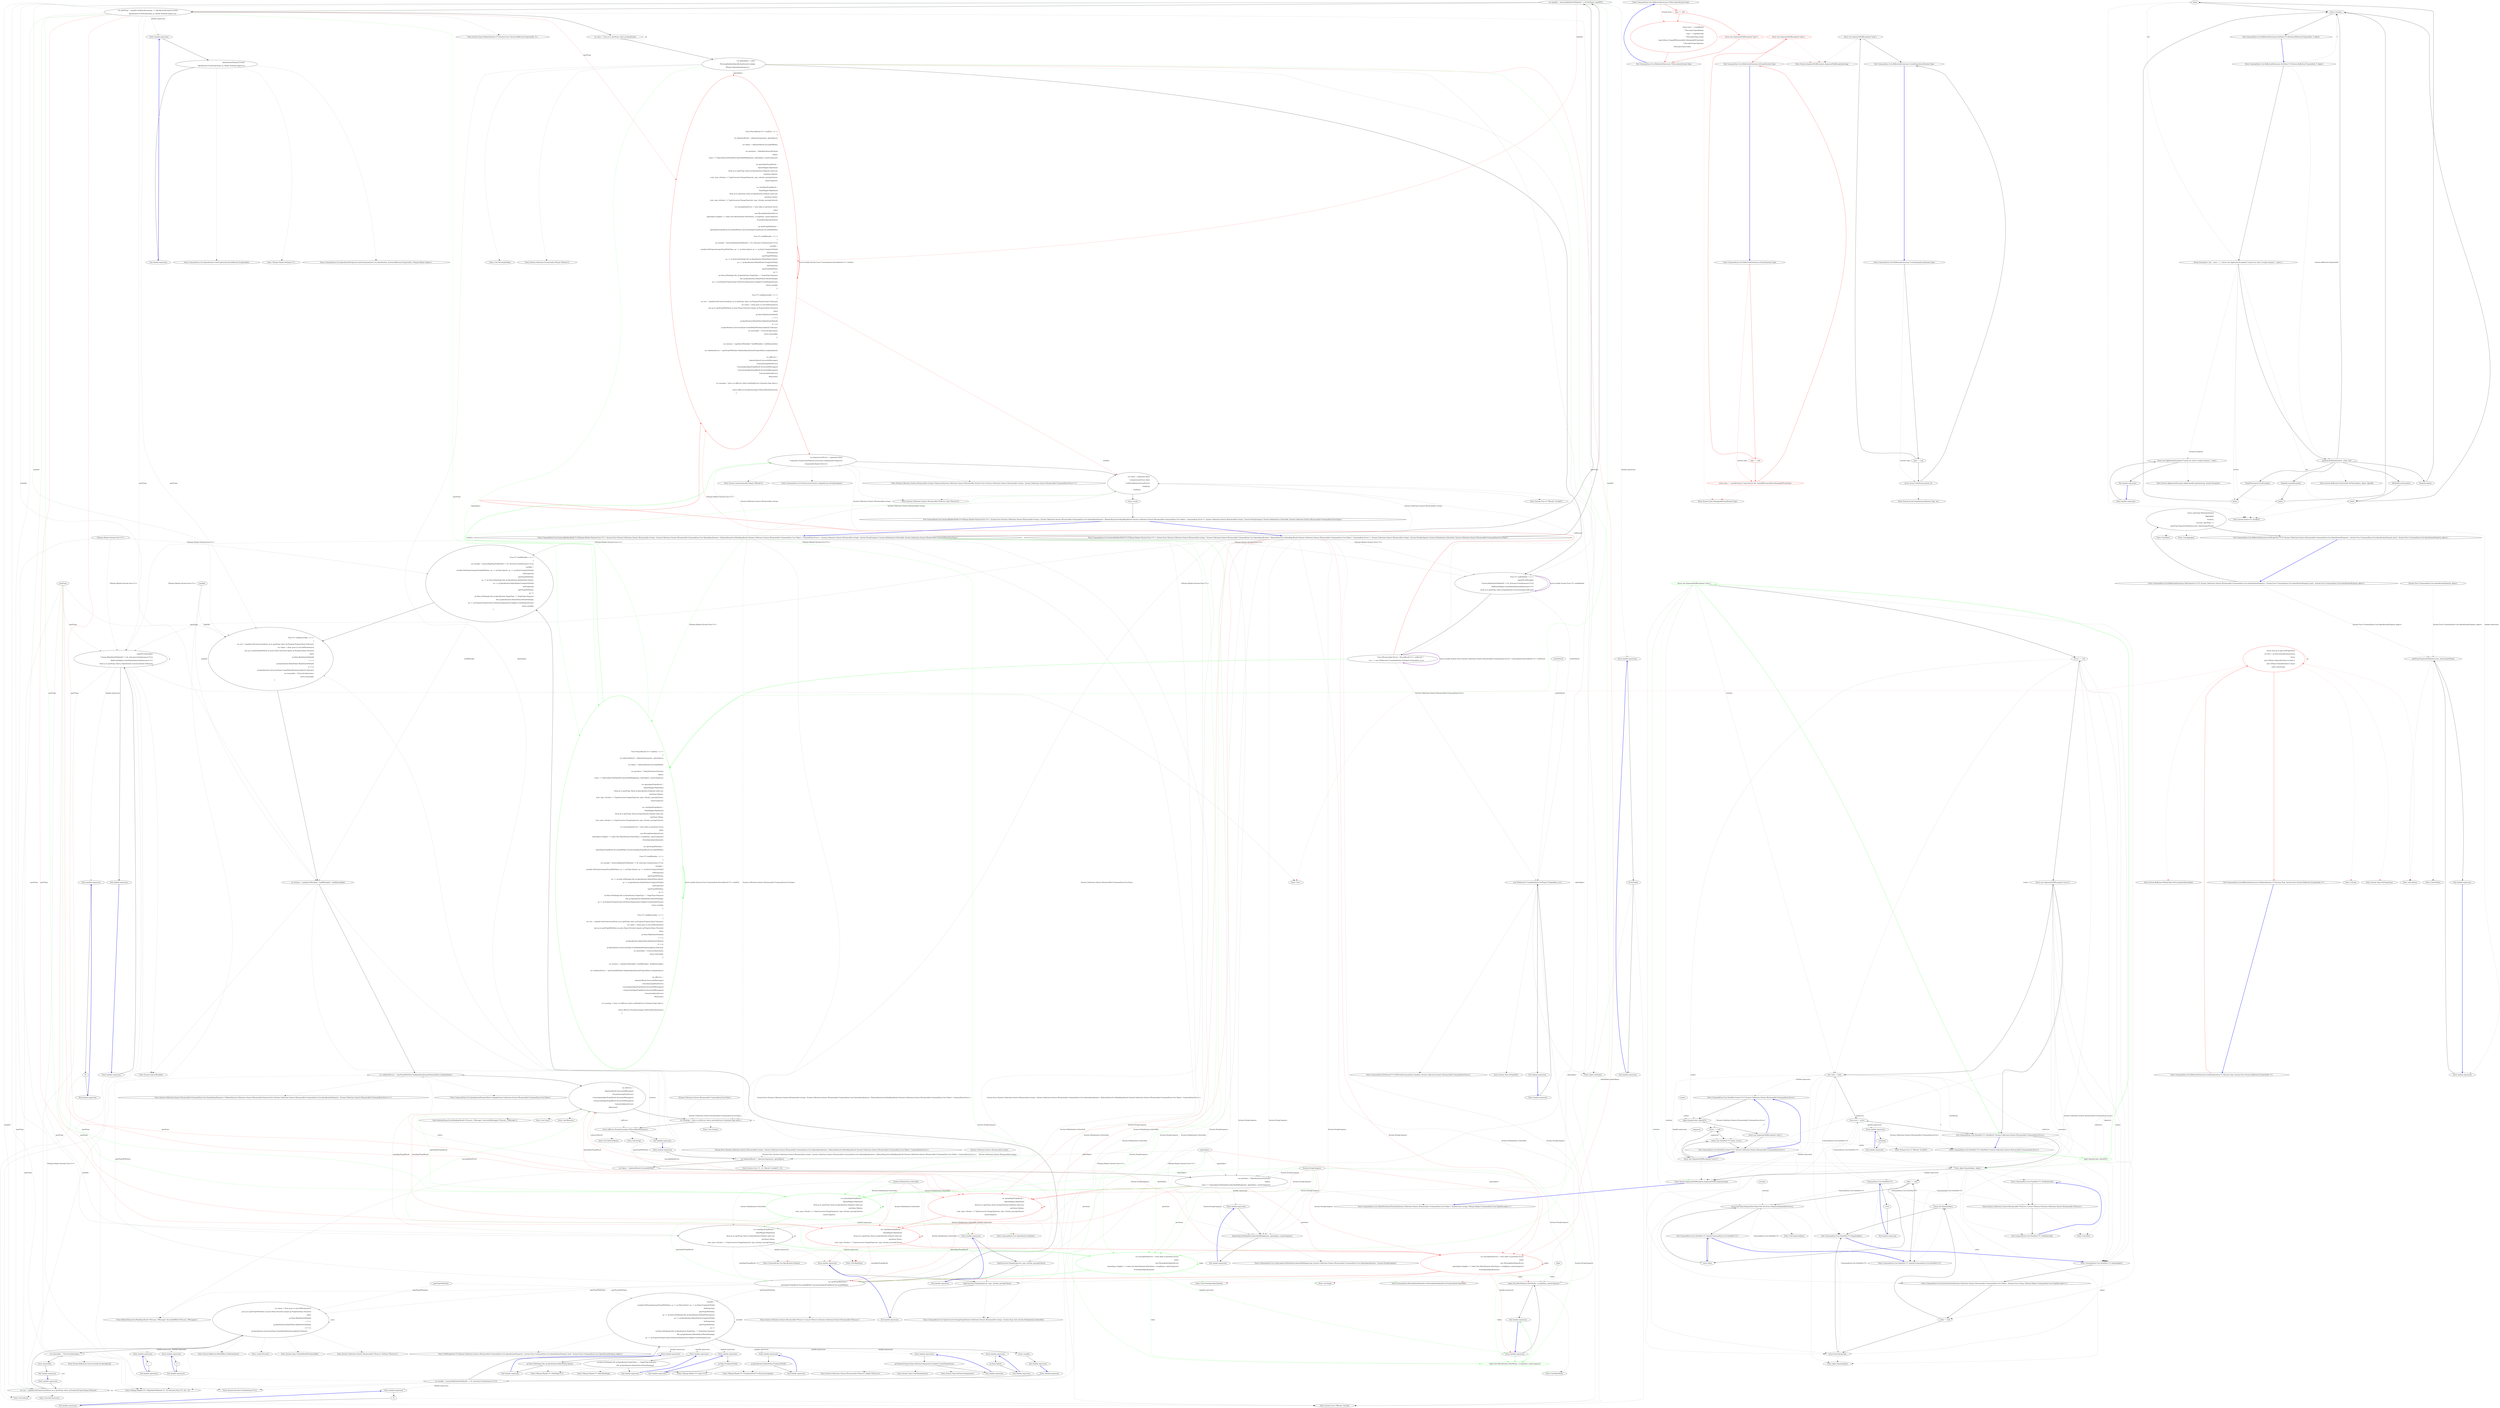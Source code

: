 digraph  {
n148 [label="CSharpx.Maybe<System.Func<T>>", span=""];
n149 [label=specProps, span=""];
n150 [label=makeDefault, span=""];
n151 [label="System.Func<System.Collections.Generic.IEnumerable<string>, System.Collections.Generic.IEnumerable<CommandLine.Core.OptionSpecification>, RailwaySharp.ErrorHandling.Result<System.Collections.Generic.IEnumerable<CommandLine.Core.Token>, CommandLine.Error>>", span=""];
n152 [label="System.Collections.Generic.IEnumerable<string>", span=""];
n153 [label=optionSpecs, span=""];
n154 [label="System.StringComparer", span=""];
n155 [label="System.Globalization.CultureInfo", span=""];
n156 [label=typeInfo, span=""];
n157 [label="System.Collections.Generic.IEnumerable<CommandLine.ErrorType>", span=""];
n158 [label=token, span=""];
n159 [label=specPropsWithValue, span=""];
n0 [label="Entry CommandLine.Core.InstanceBuilder.Build<T>(CSharpx.Maybe<System.Func<T>>, System.Func<System.Collections.Generic.IEnumerable<string>, System.Collections.Generic.IEnumerable<CommandLine.Core.OptionSpecification>, RailwaySharp.ErrorHandling.Result<System.Collections.Generic.IEnumerable<CommandLine.Core.Token>, CommandLine.Error>>, System.Collections.Generic.IEnumerable<string>, System.StringComparer, System.Globalization.CultureInfo, System.Collections.Generic.IEnumerable<CommandLine.ErrorType>)", span="14-14", cluster="CommandLine.Core.InstanceBuilder.Build<T>(CSharpx.Maybe<System.Func<T>>, System.Func<System.Collections.Generic.IEnumerable<string>, System.Collections.Generic.IEnumerable<CommandLine.Core.OptionSpecification>, RailwaySharp.ErrorHandling.Result<System.Collections.Generic.IEnumerable<CommandLine.Core.Token>, CommandLine.Error>>, System.Collections.Generic.IEnumerable<string>, System.StringComparer, System.Globalization.CultureInfo, System.Collections.Generic.IEnumerable<CommandLine.ErrorType>)"];
n1 [label="var typeInfo = factory.MapValueOrDefault(f => f().GetType(), typeof(T))", span="22-22", cluster="CommandLine.Core.InstanceBuilder.Build<T>(CSharpx.Maybe<System.Func<T>>, System.Func<System.Collections.Generic.IEnumerable<string>, System.Collections.Generic.IEnumerable<CommandLine.Core.OptionSpecification>, RailwaySharp.ErrorHandling.Result<System.Collections.Generic.IEnumerable<CommandLine.Core.Token>, CommandLine.Error>>, System.Collections.Generic.IEnumerable<string>, System.StringComparer, System.Globalization.CultureInfo, System.Collections.Generic.IEnumerable<CommandLine.ErrorType>)"];
n5 [label="Func<T> makeDefault = () =>\r\n                typeof(T).IsMutable()\r\n                    ? factory.MapValueOrDefault(f => f(), Activator.CreateInstance<T>())\r\n                    : ReflectionHelper.CreateDefaultImmutableInstance<T>(\r\n                        (from p in specProps select p.Specification.ConversionType).ToArray())", span="33-37", cluster="CommandLine.Core.InstanceBuilder.Build<T>(CSharpx.Maybe<System.Func<T>>, System.Func<System.Collections.Generic.IEnumerable<string>, System.Collections.Generic.IEnumerable<CommandLine.Core.OptionSpecification>, RailwaySharp.ErrorHandling.Result<System.Collections.Generic.IEnumerable<CommandLine.Core.Token>, CommandLine.Error>>, System.Collections.Generic.IEnumerable<string>, System.StringComparer, System.Globalization.CultureInfo, System.Collections.Generic.IEnumerable<CommandLine.ErrorType>)"];
n33 [label="typeof(T).IsMutable()\r\n                    ? factory.MapValueOrDefault(f => f(), Activator.CreateInstance<T>())\r\n                    : ReflectionHelper.CreateDefaultImmutableInstance<T>(\r\n                        (from p in specProps select p.Specification.ConversionType).ToArray())", span="34-37", cluster="lambda expression"];
n7 [label="Func<ParserResult<T>> buildUp = () =>\r\n            {\r\n                var tokenizerResult = tokenizer(arguments, optionSpecs);\r\n\r\n                var tokens = tokenizerResult.SucceededWith();\r\n\r\n                var partitions = TokenPartitioner.Partition(\r\n                    tokens,\r\n                    name => TypeLookup.FindTypeDescriptorAndSibling(name, optionSpecs, nameComparer));\r\n\r\n                var optionSpecPropsResult =\r\n                    OptionMapper.MapValues(\r\n                        (from pt in specProps where pt.Specification.IsOption() select pt),\r\n                        partitions.Options,\r\n                        (vals, type, isScalar) => TypeConverter.ChangeType(vals, type, isScalar, parsingCulture),\r\n                        nameComparer);\r\n\r\n                var valueSpecPropsResult =\r\n                    ValueMapper.MapValues(\r\n                        (from pt in specProps where pt.Specification.IsValue() select pt),\r\n                        partitions.Values,\r\n                        (vals, type, isScalar) => TypeConverter.ChangeType(vals, type, isScalar, parsingCulture));\r\n\r\n                var missingValueErrors = from token in partitions.Errors\r\n                    select\r\n                        new MissingValueOptionError(\r\n                            optionSpecs.Single(o => token.Text.MatchName(o.ShortName, o.LongName, nameComparer))\r\n                                .FromOptionSpecification());\r\n\r\n                var specPropsWithValue =\r\n                    optionSpecPropsResult.SucceededWith().Concat(valueSpecPropsResult.SucceededWith());\r\n\r\n                Func<T> buildMutable = () =>\r\n                {\r\n                    var mutable = factory.MapValueOrDefault(f => f(), Activator.CreateInstance<T>());\r\n                    mutable =\r\n                        mutable.SetProperties(specPropsWithValue, sp => sp.Value.IsJust(), sp => sp.Value.FromJustOrFail())\r\n                            .SetProperties(\r\n                                specPropsWithValue,\r\n                                sp => sp.Value.IsNothing() && sp.Specification.DefaultValue.IsJust(),\r\n                                sp => sp.Specification.DefaultValue.FromJustOrFail())\r\n                            .SetProperties(\r\n                                specPropsWithValue,\r\n                                sp =>\r\n                                    sp.Value.IsNothing() && sp.Specification.TargetType == TargetType.Sequence\r\n                                    && sp.Specification.DefaultValue.MatchNothing(),\r\n                                sp => sp.Property.PropertyType.GetGenericArguments().Single().CreateEmptyArray());\r\n                    return mutable;\r\n                };\r\n\r\n                Func<T> buildImmutable = () =>\r\n                {\r\n                    var ctor = typeInfo.GetConstructor((from sp in specProps select sp.Property.PropertyType).ToArray());\r\n                    var values = (from prms in ctor.GetParameters()\r\n                        join sp in specPropsWithValue on prms.Name.ToLower() equals sp.Property.Name.ToLower()\r\n                        select\r\n                            sp.Value.MapValueOrDefault(\r\n                                v => v,\r\n                                sp.Specification.DefaultValue.MapValueOrDefault(\r\n                                    d => d,\r\n                                    sp.Specification.ConversionType.CreateDefaultForImmutable()))).ToArray();\r\n                    var immutable = (T)ctor.Invoke(values);\r\n                    return immutable;\r\n                };\r\n\r\n                var instance = typeInfo.IsMutable() ? buildMutable() : buildImmutable();\r\n\r\n                var validationErrors = specPropsWithValue.Validate(SpecificationPropertyRules.Lookup(tokens));\r\n\r\n                var allErrors =\r\n                    tokenizerResult.SuccessfulMessages()\r\n                        .Concat(missingValueErrors)\r\n                        .Concat(optionSpecPropsResult.SuccessfulMessages())\r\n                        .Concat(valueSpecPropsResult.SuccessfulMessages())\r\n                        .Concat(validationErrors)\r\n                        .Memorize();\r\n\r\n                var warnings = from e in allErrors where nonFatalErrors.Contains(e.Tag) select e;\r\n\r\n                return allErrors.Except(warnings).ToParserResult(instance);\r\n            }", span="42-122", cluster="CommandLine.Core.InstanceBuilder.Build<T>(CSharpx.Maybe<System.Func<T>>, System.Func<System.Collections.Generic.IEnumerable<string>, System.Collections.Generic.IEnumerable<CommandLine.Core.OptionSpecification>, RailwaySharp.ErrorHandling.Result<System.Collections.Generic.IEnumerable<CommandLine.Core.Token>, CommandLine.Error>>, System.Collections.Generic.IEnumerable<string>, System.StringComparer, System.Globalization.CultureInfo, System.Collections.Generic.IEnumerable<CommandLine.ErrorType>)", color=red, community=0];
n48 [label="var tokenizerResult = tokenizer(arguments, optionSpecs)", span="44-44", cluster="lambda expression"];
n50 [label="var partitions = TokenPartitioner.Partition(\r\n                    tokens,\r\n                    name => TypeLookup.FindTypeDescriptorAndSibling(name, optionSpecs, nameComparer))", span="48-50", cluster="lambda expression"];
n82 [label="TypeLookup.FindTypeDescriptorAndSibling(name, optionSpecs, nameComparer)", span="50-50", cluster="lambda expression"];
n51 [label="var optionSpecPropsResult =\r\n                    OptionMapper.MapValues(\r\n                        (from pt in specProps where pt.Specification.IsOption() select pt),\r\n                        partitions.Options,\r\n                        (vals, type, isScalar) => TypeConverter.ChangeType(vals, type, isScalar, parsingCulture),\r\n                        nameComparer)", span="52-57", cluster="lambda expression", color=red, community=0];
n86 [label="TypeConverter.ChangeType(vals, type, isScalar, parsingCulture)", span="56-56", cluster="lambda expression"];
n52 [label="var valueSpecPropsResult =\r\n                    ValueMapper.MapValues(\r\n                        (from pt in specProps where pt.Specification.IsValue() select pt),\r\n                        partitions.Values,\r\n                        (vals, type, isScalar) => TypeConverter.ChangeType(vals, type, isScalar, parsingCulture))", span="59-63", cluster="lambda expression", color=red, community=0];
n90 [label="TypeConverter.ChangeType(vals, type, isScalar, parsingCulture)", span="63-63", cluster="lambda expression"];
n53 [label="var missingValueErrors = from token in partitions.Errors\r\n                    select\r\n                        new MissingValueOptionError(\r\n                            optionSpecs.Single(o => token.Text.MatchName(o.ShortName, o.LongName, nameComparer))\r\n                                .FromOptionSpecification())", span="65-69", cluster="lambda expression", color=red, community=0];
n93 [label="token.Text.MatchName(o.ShortName, o.LongName, nameComparer)", span="68-68", cluster="lambda expression"];
n55 [label="Func<T> buildMutable = () =>\r\n                {\r\n                    var mutable = factory.MapValueOrDefault(f => f(), Activator.CreateInstance<T>());\r\n                    mutable =\r\n                        mutable.SetProperties(specPropsWithValue, sp => sp.Value.IsJust(), sp => sp.Value.FromJustOrFail())\r\n                            .SetProperties(\r\n                                specPropsWithValue,\r\n                                sp => sp.Value.IsNothing() && sp.Specification.DefaultValue.IsJust(),\r\n                                sp => sp.Specification.DefaultValue.FromJustOrFail())\r\n                            .SetProperties(\r\n                                specPropsWithValue,\r\n                                sp =>\r\n                                    sp.Value.IsNothing() && sp.Specification.TargetType == TargetType.Sequence\r\n                                    && sp.Specification.DefaultValue.MatchNothing(),\r\n                                sp => sp.Property.PropertyType.GetGenericArguments().Single().CreateEmptyArray());\r\n                    return mutable;\r\n                }", span="74-90", cluster="lambda expression"];
n97 [label="var mutable = factory.MapValueOrDefault(f => f(), Activator.CreateInstance<T>())", span="76-76", cluster="lambda expression"];
n60 [label="var warnings = from e in allErrors where nonFatalErrors.Contains(e.Tag) select e", span="119-119", cluster="lambda expression"];
n8 [label="var preprocessorErrors = arguments.Any()\r\n                ? arguments.Preprocess(PreprocessorGuards.Lookup(nameComparer))\r\n                : Enumerable.Empty<Error>()", span="124-126", cluster="CommandLine.Core.InstanceBuilder.Build<T>(CSharpx.Maybe<System.Func<T>>, System.Func<System.Collections.Generic.IEnumerable<string>, System.Collections.Generic.IEnumerable<CommandLine.Core.OptionSpecification>, RailwaySharp.ErrorHandling.Result<System.Collections.Generic.IEnumerable<CommandLine.Core.Token>, CommandLine.Error>>, System.Collections.Generic.IEnumerable<string>, System.StringComparer, System.Globalization.CultureInfo, System.Collections.Generic.IEnumerable<CommandLine.ErrorType>)"];
n9 [label="var result = arguments.Any()\r\n                ? preprocessorErrors.Any()\r\n                    ? notParsed(preprocessorErrors)\r\n                    : buildUp()\r\n                : buildUp()", span="128-132", cluster="CommandLine.Core.InstanceBuilder.Build<T>(CSharpx.Maybe<System.Func<T>>, System.Func<System.Collections.Generic.IEnumerable<string>, System.Collections.Generic.IEnumerable<CommandLine.Core.OptionSpecification>, RailwaySharp.ErrorHandling.Result<System.Collections.Generic.IEnumerable<CommandLine.Core.Token>, CommandLine.Error>>, System.Collections.Generic.IEnumerable<string>, System.StringComparer, System.Globalization.CultureInfo, System.Collections.Generic.IEnumerable<CommandLine.ErrorType>)"];
n2 [label="var specProps = typeInfo.GetSpecifications(pi => SpecificationProperty.Create(\r\n                    Specification.FromProperty(pi), pi, Maybe.Nothing<object>()))", span="24-25", cluster="CommandLine.Core.InstanceBuilder.Build<T>(CSharpx.Maybe<System.Func<T>>, System.Func<System.Collections.Generic.IEnumerable<string>, System.Collections.Generic.IEnumerable<CommandLine.Core.OptionSpecification>, RailwaySharp.ErrorHandling.Result<System.Collections.Generic.IEnumerable<CommandLine.Core.Token>, CommandLine.Error>>, System.Collections.Generic.IEnumerable<string>, System.StringComparer, System.Globalization.CultureInfo, System.Collections.Generic.IEnumerable<CommandLine.ErrorType>)"];
n12 [label="Entry CSharpx.Maybe<T1>.MapValueOrDefault<T1, T2>(System.Func<T1, T2>, T2)", span="377-377", cluster="CSharpx.Maybe<T1>.MapValueOrDefault<T1, T2>(System.Func<T1, T2>, T2)"];
n22 [label="Entry lambda expression", span="22-22", cluster="lambda expression"];
n56 [label="Func<T> buildImmutable = () =>\r\n                {\r\n                    var ctor = typeInfo.GetConstructor((from sp in specProps select sp.Property.PropertyType).ToArray());\r\n                    var values = (from prms in ctor.GetParameters()\r\n                        join sp in specPropsWithValue on prms.Name.ToLower() equals sp.Property.Name.ToLower()\r\n                        select\r\n                            sp.Value.MapValueOrDefault(\r\n                                v => v,\r\n                                sp.Specification.DefaultValue.MapValueOrDefault(\r\n                                    d => d,\r\n                                    sp.Specification.ConversionType.CreateDefaultForImmutable()))).ToArray();\r\n                    var immutable = (T)ctor.Invoke(values);\r\n                    return immutable;\r\n                }", span="92-105", cluster="lambda expression"];
n131 [label="var ctor = typeInfo.GetConstructor((from sp in specProps select sp.Property.PropertyType).ToArray())", span="94-94", cluster="lambda expression"];
n57 [label="var instance = typeInfo.IsMutable() ? buildMutable() : buildImmutable()", span="107-107", cluster="lambda expression"];
n3 [label="var specs = from pt in specProps select pt.Specification", span="27-27", cluster="CommandLine.Core.InstanceBuilder.Build<T>(CSharpx.Maybe<System.Func<T>>, System.Func<System.Collections.Generic.IEnumerable<string>, System.Collections.Generic.IEnumerable<CommandLine.Core.OptionSpecification>, RailwaySharp.ErrorHandling.Result<System.Collections.Generic.IEnumerable<CommandLine.Core.Token>, CommandLine.Error>>, System.Collections.Generic.IEnumerable<string>, System.StringComparer, System.Globalization.CultureInfo, System.Collections.Generic.IEnumerable<CommandLine.ErrorType>)"];
n13 [label="Entry System.Type.GetSpecifications<T>(System.Func<System.Reflection.PropertyInfo, T>)", span="16-16", cluster="System.Type.GetSpecifications<T>(System.Func<System.Reflection.PropertyInfo, T>)"];
n26 [label="Entry lambda expression", span="24-25", cluster="lambda expression"];
n4 [label="var optionSpecs = specs\r\n                .ThrowingValidate(SpecificationGuards.Lookup)\r\n                .OfType<OptionSpecification>()", span="29-31", cluster="CommandLine.Core.InstanceBuilder.Build<T>(CSharpx.Maybe<System.Func<T>>, System.Func<System.Collections.Generic.IEnumerable<string>, System.Collections.Generic.IEnumerable<CommandLine.Core.OptionSpecification>, RailwaySharp.ErrorHandling.Result<System.Collections.Generic.IEnumerable<CommandLine.Core.Token>, CommandLine.Error>>, System.Collections.Generic.IEnumerable<string>, System.StringComparer, System.Globalization.CultureInfo, System.Collections.Generic.IEnumerable<CommandLine.ErrorType>)"];
n14 [label="Entry Unk.ThrowingValidate", span="", cluster="Unk.ThrowingValidate"];
n15 [label="Entry System.Collections.IEnumerable.OfType<TResult>()", span="0-0", cluster="System.Collections.IEnumerable.OfType<TResult>()"];
n6 [label="Func<IEnumerable<Error>, ParserResult<T>> notParsed =\r\n                errs => new NotParsed<T>(makeDefault().GetType().ToTypeInfo(), errs)", span="39-40", cluster="CommandLine.Core.InstanceBuilder.Build<T>(CSharpx.Maybe<System.Func<T>>, System.Func<System.Collections.Generic.IEnumerable<string>, System.Collections.Generic.IEnumerable<CommandLine.Core.OptionSpecification>, RailwaySharp.ErrorHandling.Result<System.Collections.Generic.IEnumerable<CommandLine.Core.Token>, CommandLine.Error>>, System.Collections.Generic.IEnumerable<string>, System.StringComparer, System.Globalization.CultureInfo, System.Collections.Generic.IEnumerable<CommandLine.ErrorType>)"];
n43 [label="new NotParsed<T>(makeDefault().GetType().ToTypeInfo(), errs)", span="40-40", cluster="lambda expression"];
n16 [label="Entry System.Collections.Generic.IEnumerable<TSource>.Any<TSource>()", span="0-0", cluster="System.Collections.Generic.IEnumerable<TSource>.Any<TSource>()"];
n17 [label="Entry CommandLine.Core.PreprocessorGuards.Lookup(System.StringComparer)", span="11-11", cluster="CommandLine.Core.PreprocessorGuards.Lookup(System.StringComparer)"];
n18 [label="Entry System.Collections.Generic.IEnumerable<string>.Preprocess(System.Collections.Generic.IEnumerable<System.Func<System.Collections.Generic.IEnumerable<string>, System.Collections.Generic.IEnumerable<CommandLine.Error>>>)", span="11-11", cluster="System.Collections.Generic.IEnumerable<string>.Preprocess(System.Collections.Generic.IEnumerable<System.Func<System.Collections.Generic.IEnumerable<string>, System.Collections.Generic.IEnumerable<CommandLine.Error>>>)"];
n19 [label="Entry System.Linq.Enumerable.Empty<TResult>()", span="0-0", cluster="System.Linq.Enumerable.Empty<TResult>()"];
n10 [label="return result;", span="134-134", cluster="CommandLine.Core.InstanceBuilder.Build<T>(CSharpx.Maybe<System.Func<T>>, System.Func<System.Collections.Generic.IEnumerable<string>, System.Collections.Generic.IEnumerable<CommandLine.Core.OptionSpecification>, RailwaySharp.ErrorHandling.Result<System.Collections.Generic.IEnumerable<CommandLine.Core.Token>, CommandLine.Error>>, System.Collections.Generic.IEnumerable<string>, System.StringComparer, System.Globalization.CultureInfo, System.Collections.Generic.IEnumerable<CommandLine.ErrorType>)"];
n20 [label="Entry System.Func<T, TResult>.Invoke(T)", span="0-0", cluster="System.Func<T, TResult>.Invoke(T)"];
n21 [label="Entry System.Func<TResult>.Invoke()", span="0-0", cluster="System.Func<TResult>.Invoke()"];
n11 [label="Exit CommandLine.Core.InstanceBuilder.Build<T>(CSharpx.Maybe<System.Func<T>>, System.Func<System.Collections.Generic.IEnumerable<string>, System.Collections.Generic.IEnumerable<CommandLine.Core.OptionSpecification>, RailwaySharp.ErrorHandling.Result<System.Collections.Generic.IEnumerable<CommandLine.Core.Token>, CommandLine.Error>>, System.Collections.Generic.IEnumerable<string>, System.StringComparer, System.Globalization.CultureInfo, System.Collections.Generic.IEnumerable<CommandLine.ErrorType>)", span="14-14", cluster="CommandLine.Core.InstanceBuilder.Build<T>(CSharpx.Maybe<System.Func<T>>, System.Func<System.Collections.Generic.IEnumerable<string>, System.Collections.Generic.IEnumerable<CommandLine.Core.OptionSpecification>, RailwaySharp.ErrorHandling.Result<System.Collections.Generic.IEnumerable<CommandLine.Core.Token>, CommandLine.Error>>, System.Collections.Generic.IEnumerable<string>, System.StringComparer, System.Globalization.CultureInfo, System.Collections.Generic.IEnumerable<CommandLine.ErrorType>)"];
n23 [label="f().GetType()", span="22-22", cluster="lambda expression"];
n24 [label="Exit lambda expression", span="22-22", cluster="lambda expression"];
n25 [label="Entry object.GetType()", span="0-0", cluster="object.GetType()"];
n27 [label="SpecificationProperty.Create(\r\n                    Specification.FromProperty(pi), pi, Maybe.Nothing<object>())", span="24-25", cluster="lambda expression"];
n28 [label="Exit lambda expression", span="24-25", cluster="lambda expression"];
n29 [label="Entry CommandLine.Core.Specification.FromProperty(System.Reflection.PropertyInfo)", span="103-103", cluster="CommandLine.Core.Specification.FromProperty(System.Reflection.PropertyInfo)"];
n30 [label="Entry CSharpx.Maybe.Nothing<T>()", span="116-116", cluster="CSharpx.Maybe.Nothing<T>()"];
n31 [label="Entry CommandLine.Core.SpecificationProperty.Create(CommandLine.Core.Specification, System.Reflection.PropertyInfo, CSharpx.Maybe<object>)", span="21-21", cluster="CommandLine.Core.SpecificationProperty.Create(CommandLine.Core.Specification, System.Reflection.PropertyInfo, CSharpx.Maybe<object>)"];
n32 [label="Entry lambda expression", span="33-37", cluster="lambda expression"];
n34 [label="Exit lambda expression", span="33-37", cluster="lambda expression"];
n35 [label="Entry System.Type.IsMutable()", span="139-139", cluster="System.Type.IsMutable()"];
n36 [label="Entry System.Activator.CreateInstance<T>()", span="0-0", cluster="System.Activator.CreateInstance<T>()"];
n37 [label="Entry Unk.ToArray", span="", cluster="Unk.ToArray"];
n38 [label="Entry Unk.>", span="", cluster="Unk.>"];
n39 [label="Entry lambda expression", span="35-35", cluster="lambda expression"];
n40 [label="f()", span="35-35", cluster="lambda expression"];
n41 [label="Exit lambda expression", span="35-35", cluster="lambda expression"];
n42 [label="Entry lambda expression", span="40-40", cluster="lambda expression"];
n44 [label="Exit lambda expression", span="40-40", cluster="lambda expression"];
n45 [label="Entry CommandLine.NotParsed<T>.NotParsed(CommandLine.TypeInfo, System.Collections.Generic.IEnumerable<CommandLine.Error>)", span="163-163", cluster="CommandLine.NotParsed<T>.NotParsed(CommandLine.TypeInfo, System.Collections.Generic.IEnumerable<CommandLine.Error>)"];
n46 [label="Entry System.Type.ToTypeInfo()", span="174-174", cluster="System.Type.ToTypeInfo()"];
n47 [label="Entry lambda expression", span="42-122", cluster="lambda expression"];
n49 [label="var tokens = tokenizerResult.SucceededWith()", span="46-46", cluster="lambda expression"];
n63 [label="Entry System.Func<T1, T2, TResult>.Invoke(T1, T2)", span="0-0", cluster="System.Func<T1, T2, TResult>.Invoke(T1, T2)"];
n59 [label="var allErrors =\r\n                    tokenizerResult.SuccessfulMessages()\r\n                        .Concat(missingValueErrors)\r\n                        .Concat(optionSpecPropsResult.SuccessfulMessages())\r\n                        .Concat(valueSpecPropsResult.SuccessfulMessages())\r\n                        .Concat(validationErrors)\r\n                        .Memorize()", span="111-117", cluster="lambda expression"];
n64 [label="Entry RailwaySharp.ErrorHandling.Result<TSuccess, TMessage>.SucceededWith<TSuccess, TMessage>()", span="653-653", cluster="RailwaySharp.ErrorHandling.Result<TSuccess, TMessage>.SucceededWith<TSuccess, TMessage>()"];
n58 [label="var validationErrors = specPropsWithValue.Validate(SpecificationPropertyRules.Lookup(tokens))", span="109-109", cluster="lambda expression"];
n65 [label="Entry CommandLine.Core.TokenPartitioner.Partition(System.Collections.Generic.IEnumerable<CommandLine.Core.Token>, System.Func<string, CSharpx.Maybe<CommandLine.Core.TypeDescriptor>>)", span="16-16", cluster="CommandLine.Core.TokenPartitioner.Partition(System.Collections.Generic.IEnumerable<CommandLine.Core.Token>, System.Func<string, CSharpx.Maybe<CommandLine.Core.TypeDescriptor>>)"];
n81 [label="Entry lambda expression", span="50-50", cluster="lambda expression"];
n66 [label="Entry CommandLine.Core.Specification.IsOption()", span="10-10", cluster="CommandLine.Core.Specification.IsOption()"];
n67 [label="Entry Unk.MapValues", span="", cluster="Unk.MapValues"];
n85 [label="Entry lambda expression", span="56-56", cluster="lambda expression"];
n54 [label="var specPropsWithValue =\r\n                    optionSpecPropsResult.SucceededWith().Concat(valueSpecPropsResult.SucceededWith())", span="71-72", cluster="lambda expression"];
n68 [label="Entry CommandLine.Core.Specification.IsValue()", span="15-15", cluster="CommandLine.Core.Specification.IsValue()"];
n89 [label="Entry lambda expression", span="63-63", cluster="lambda expression"];
n69 [label="Entry CommandLine.MissingValueOptionError.MissingValueOptionError(CommandLine.NameInfo)", span="294-294", cluster="CommandLine.MissingValueOptionError.MissingValueOptionError(CommandLine.NameInfo)"];
n70 [label="Entry Unk.Single", span="", cluster="Unk.Single"];
n71 [label="Entry Unk.FromOptionSpecification", span="", cluster="Unk.FromOptionSpecification"];
n92 [label="Entry lambda expression", span="68-68", cluster="lambda expression"];
n72 [label="Entry System.Collections.Generic.IEnumerable<TSource>.Concat<TSource>(System.Collections.Generic.IEnumerable<TSource>)", span="0-0", cluster="System.Collections.Generic.IEnumerable<TSource>.Concat<TSource>(System.Collections.Generic.IEnumerable<TSource>)"];
n98 [label="mutable =\r\n                        mutable.SetProperties(specPropsWithValue, sp => sp.Value.IsJust(), sp => sp.Value.FromJustOrFail())\r\n                            .SetProperties(\r\n                                specPropsWithValue,\r\n                                sp => sp.Value.IsNothing() && sp.Specification.DefaultValue.IsJust(),\r\n                                sp => sp.Specification.DefaultValue.FromJustOrFail())\r\n                            .SetProperties(\r\n                                specPropsWithValue,\r\n                                sp =>\r\n                                    sp.Value.IsNothing() && sp.Specification.TargetType == TargetType.Sequence\r\n                                    && sp.Specification.DefaultValue.MatchNothing(),\r\n                                sp => sp.Property.PropertyType.GetGenericArguments().Single().CreateEmptyArray())", span="77-88", cluster="lambda expression"];
n132 [label="var values = (from prms in ctor.GetParameters()\r\n                        join sp in specPropsWithValue on prms.Name.ToLower() equals sp.Property.Name.ToLower()\r\n                        select\r\n                            sp.Value.MapValueOrDefault(\r\n                                v => v,\r\n                                sp.Specification.DefaultValue.MapValueOrDefault(\r\n                                    d => d,\r\n                                    sp.Specification.ConversionType.CreateDefaultForImmutable()))).ToArray()", span="95-102", cluster="lambda expression"];
n61 [label="return allErrors.Except(warnings).ToParserResult(instance);", span="121-121", cluster="lambda expression"];
n73 [label="Entry CommandLine.Core.SpecificationPropertyRules.Lookup(System.Collections.Generic.IEnumerable<CommandLine.Core.Token>)", span="12-12", cluster="CommandLine.Core.SpecificationPropertyRules.Lookup(System.Collections.Generic.IEnumerable<CommandLine.Core.Token>)"];
n74 [label="Entry System.Collections.Generic.IEnumerable<CommandLine.Core.SpecificationProperty>.Validate(System.Collections.Generic.IEnumerable<System.Func<System.Collections.Generic.IEnumerable<CommandLine.Core.SpecificationProperty>, System.Collections.Generic.IEnumerable<CommandLine.Error>>>)", span="40-40", cluster="System.Collections.Generic.IEnumerable<CommandLine.Core.SpecificationProperty>.Validate(System.Collections.Generic.IEnumerable<System.Func<System.Collections.Generic.IEnumerable<CommandLine.Core.SpecificationProperty>, System.Collections.Generic.IEnumerable<CommandLine.Error>>>)"];
n75 [label="Entry RailwaySharp.ErrorHandling.Result<TSuccess, TMessage>.SuccessfulMessages<TSuccess, TMessage>()", span="15-15", cluster="RailwaySharp.ErrorHandling.Result<TSuccess, TMessage>.SuccessfulMessages<TSuccess, TMessage>()"];
n76 [label="Entry Unk.Concat", span="", cluster="Unk.Concat"];
n77 [label="Entry Unk.Memorize", span="", cluster="Unk.Memorize"];
n78 [label="Entry Unk.Contains", span="", cluster="Unk.Contains"];
n62 [label="Exit lambda expression", span="42-122", cluster="lambda expression"];
n79 [label="Entry Unk.Except", span="", cluster="Unk.Except"];
n80 [label="Entry Unk.ToParserResult", span="", cluster="Unk.ToParserResult"];
n83 [label="Exit lambda expression", span="50-50", cluster="lambda expression"];
n84 [label="Entry CommandLine.Core.TypeLookup.FindTypeDescriptorAndSibling(string, System.Collections.Generic.IEnumerable<CommandLine.Core.OptionSpecification>, System.StringComparer)", span="11-11", cluster="CommandLine.Core.TypeLookup.FindTypeDescriptorAndSibling(string, System.Collections.Generic.IEnumerable<CommandLine.Core.OptionSpecification>, System.StringComparer)"];
n87 [label="Exit lambda expression", span="56-56", cluster="lambda expression"];
n88 [label="Entry CommandLine.Core.TypeConverter.ChangeType(System.Collections.Generic.IEnumerable<string>, System.Type, bool, System.Globalization.CultureInfo)", span="14-14", cluster="CommandLine.Core.TypeConverter.ChangeType(System.Collections.Generic.IEnumerable<string>, System.Type, bool, System.Globalization.CultureInfo)"];
n91 [label="Exit lambda expression", span="63-63", cluster="lambda expression"];
n94 [label="Exit lambda expression", span="68-68", cluster="lambda expression"];
n95 [label="Entry Unk.MatchName", span="", cluster="Unk.MatchName"];
n96 [label="Entry lambda expression", span="74-90", cluster="lambda expression"];
n102 [label="Entry lambda expression", span="76-76", cluster="lambda expression"];
n99 [label="return mutable;", span="89-89", cluster="lambda expression"];
n101 [label="Entry T.SetProperties<T>(System.Collections.Generic.IEnumerable<CommandLine.Core.SpecificationProperty>, System.Func<CommandLine.Core.SpecificationProperty, bool>, System.Func<CommandLine.Core.SpecificationProperty, object>)", span="82-82", cluster="T.SetProperties<T>(System.Collections.Generic.IEnumerable<CommandLine.Core.SpecificationProperty>, System.Func<CommandLine.Core.SpecificationProperty, bool>, System.Func<CommandLine.Core.SpecificationProperty, object>)"];
n105 [label="Entry lambda expression", span="78-78", cluster="lambda expression"];
n109 [label="Entry lambda expression", span="78-78", cluster="lambda expression"];
n113 [label="Entry lambda expression", span="81-81", cluster="lambda expression"];
n117 [label="Entry lambda expression", span="82-82", cluster="lambda expression"];
n120 [label="Entry lambda expression", span="85-87", cluster="lambda expression"];
n124 [label="Entry lambda expression", span="88-88", cluster="lambda expression"];
n100 [label="Exit lambda expression", span="74-90", cluster="lambda expression"];
n103 [label="f()", span="76-76", cluster="lambda expression"];
n104 [label="Exit lambda expression", span="76-76", cluster="lambda expression"];
n106 [label="sp.Value.IsJust()", span="78-78", cluster="lambda expression"];
n107 [label="Exit lambda expression", span="78-78", cluster="lambda expression"];
n108 [label="Entry CSharpx.Maybe<T>.IsJust<T>()", span="326-326", cluster="CSharpx.Maybe<T>.IsJust<T>()"];
n110 [label="sp.Value.FromJustOrFail()", span="78-78", cluster="lambda expression"];
n111 [label="Exit lambda expression", span="78-78", cluster="lambda expression"];
n112 [label="Entry CSharpx.Maybe<T>.FromJustOrFail<T>(System.Exception)", span="355-355", cluster="CSharpx.Maybe<T>.FromJustOrFail<T>(System.Exception)"];
n114 [label="sp.Value.IsNothing() && sp.Specification.DefaultValue.IsJust()", span="81-81", cluster="lambda expression"];
n115 [label="Exit lambda expression", span="81-81", cluster="lambda expression"];
n116 [label="Entry CSharpx.Maybe<T>.IsNothing<T>()", span="334-334", cluster="CSharpx.Maybe<T>.IsNothing<T>()"];
n118 [label="sp.Specification.DefaultValue.FromJustOrFail()", span="82-82", cluster="lambda expression"];
n119 [label="Exit lambda expression", span="82-82", cluster="lambda expression"];
n121 [label="sp.Value.IsNothing() && sp.Specification.TargetType == TargetType.Sequence\r\n                                    && sp.Specification.DefaultValue.MatchNothing()", span="86-87", cluster="lambda expression"];
n122 [label="Exit lambda expression", span="85-87", cluster="lambda expression"];
n123 [label="Entry CSharpx.Maybe<T>.MatchNothing()", span="57-57", cluster="CSharpx.Maybe<T>.MatchNothing()"];
n125 [label="sp.Property.PropertyType.GetGenericArguments().Single().CreateEmptyArray()", span="88-88", cluster="lambda expression"];
n126 [label="Exit lambda expression", span="88-88", cluster="lambda expression"];
n127 [label="Entry System.Type.GetGenericArguments()", span="0-0", cluster="System.Type.GetGenericArguments()"];
n128 [label="Entry System.Collections.Generic.IEnumerable<TSource>.Single<TSource>()", span="0-0", cluster="System.Collections.Generic.IEnumerable<TSource>.Single<TSource>()"];
n129 [label="Entry System.Type.CreateEmptyArray()", span="125-125", cluster="System.Type.CreateEmptyArray()"];
n130 [label="Entry lambda expression", span="92-105", cluster="lambda expression"];
n136 [label="Entry Unk.GetConstructor", span="", cluster="Unk.GetConstructor"];
n133 [label="var immutable = (T)ctor.Invoke(values)", span="103-103", cluster="lambda expression"];
n137 [label="Entry System.Reflection.MethodBase.GetParameters()", span="0-0", cluster="System.Reflection.MethodBase.GetParameters()"];
n138 [label="Entry string.ToLower()", span="0-0", cluster="string.ToLower()"];
n139 [label="Entry System.Type.CreateDefaultForImmutable()", span="149-149", cluster="System.Type.CreateDefaultForImmutable()"];
n140 [label="Entry System.Collections.Generic.IEnumerable<TSource>.ToArray<TSource>()", span="0-0", cluster="System.Collections.Generic.IEnumerable<TSource>.ToArray<TSource>()"];
n142 [label="Entry lambda expression", span="99-99", cluster="lambda expression"];
n145 [label="Entry lambda expression", span="101-101", cluster="lambda expression"];
n134 [label="return immutable;", span="104-104", cluster="lambda expression"];
n141 [label="Entry System.Reflection.ConstructorInfo.Invoke(object[])", span="0-0", cluster="System.Reflection.ConstructorInfo.Invoke(object[])"];
n135 [label="Exit lambda expression", span="92-105", cluster="lambda expression"];
n143 [label=v, span="99-99", cluster="lambda expression"];
n144 [label="Exit lambda expression", span="99-99", cluster="lambda expression"];
n146 [label=d, span="101-101", cluster="lambda expression"];
n147 [label="Exit lambda expression", span="101-101", cluster="lambda expression"];
d7 [label="Func<ParserResult<T>> buildUp = () =>\r\n            {\r\n                var tokenizerResult = tokenizer(arguments, optionSpecs);\r\n\r\n                var tokens = tokenizerResult.SucceededWith();\r\n\r\n                var partitions = TokenPartitioner.Partition(\r\n                    tokens,\r\n                    name => TypeLookup.FindTypeDescriptorAndSibling(name, optionSpecs, nameComparer));\r\n\r\n                var optionSpecPropsResult =\r\n                    OptionMapper.MapValues(\r\n                        (from pt in specProps where pt.Specification.IsOption() select pt),\r\n                        partitions.Options,\r\n                        (vals, type, isScalar) => TypeConverter.ChangeType(vals, type, isScalar, parsingCulture),\r\n                        nameComparer);\r\n\r\n                var valueSpecPropsResult =\r\n                    ValueMapper.MapValues(\r\n                        (from pt in specProps where pt.Specification.IsValue() select pt),\r\n                        partitions.Values,\r\n                        (vals, type, isScalar) => TypeConverter.ChangeType(vals, type, isScalar, parsingCulture));\r\n\r\n                var missingValueErrors = from token in partitions.Errors\r\n                    select\r\n                        new MissingValueOptionError(\r\n                            optionSpecs.Single(o => token.Text.MatchName(o.ShortName, o.LongName, nameComparer))\r\n                                .FromOptionSpecification());\r\n\r\n                var specPropsWithValue =\r\n                    optionSpecPropsResult.SucceededWith().Concat(valueSpecPropsResult.SucceededWith());\r\n\r\n                Func<T> buildMutable = () =>\r\n                {\r\n                    var mutable = factory.MapValueOrDefault(f => f(), Activator.CreateInstance<T>());\r\n                    mutable =\r\n                        mutable.SetProperties(specPropsWithValue, sp => sp.Value.IsJust(), sp => sp.Value.FromJustOrFail())\r\n                            .SetProperties(\r\n                                specPropsWithValue,\r\n                                sp => sp.Value.IsNothing() && sp.Specification.DefaultValue.IsJust(),\r\n                                sp => sp.Specification.DefaultValue.FromJustOrFail())\r\n                            .SetProperties(\r\n                                specPropsWithValue,\r\n                                sp =>\r\n                                    sp.Value.IsNothing() && sp.Specification.TargetType == TargetType.Sequence\r\n                                    && sp.Specification.DefaultValue.MatchNothing(),\r\n                                sp => sp.Property.PropertyType.GetGenericArguments().Single().CreateEmptyArray());\r\n                    return mutable;\r\n                };\r\n\r\n                Func<T> buildImmutable = () =>\r\n                {\r\n                    var ctor = typeInfo.GetConstructor((from sp in specProps select sp.Property.PropertyType).ToArray());\r\n                    var values = (from prms in ctor.GetParameters()\r\n                        join sp in specPropsWithValue on prms.Name.ToLower() equals sp.Property.Name.ToLower()\r\n                        select\r\n                            sp.Value.MapValueOrDefault(\r\n                                v => v,\r\n                                sp.Specification.DefaultValue.MapValueOrDefault(\r\n                                    d => d,\r\n                                    sp.Specification.ConversionType.CreateDefaultForImmutable()))).ToArray();\r\n                    var immutable = (T)ctor.Invoke(values);\r\n                    return immutable;\r\n                };\r\n\r\n                var instance = typeInfo.IsMutable() ? buildMutable() : buildImmutable();\r\n\r\n                var validationErrors = specPropsWithValue.Validate(SpecificationPropertyRules.Lookup(tokens));\r\n\r\n                var allErrors =\r\n                    tokenizerResult.SuccessfulMessages()\r\n                        .Concat(missingValueErrors)\r\n                        .Concat(optionSpecPropsResult.SuccessfulMessages())\r\n                        .Concat(valueSpecPropsResult.SuccessfulMessages())\r\n                        .Concat(validationErrors)\r\n                        .Memorize();\r\n\r\n                var warnings = from e in allErrors where nonFatalErrors.Contains(e.Tag) select e;\r\n\r\n                return allErrors.Except(warnings).ToParserResult(instance);\r\n            }", span="42-122", cluster="CommandLine.Core.InstanceBuilder.Build<T>(CSharpx.Maybe<System.Func<T>>, System.Func<System.Collections.Generic.IEnumerable<string>, System.Collections.Generic.IEnumerable<CommandLine.Core.OptionSpecification>, RailwaySharp.ErrorHandling.Result<System.Collections.Generic.IEnumerable<CommandLine.Core.Token>, CommandLine.Error>>, System.Collections.Generic.IEnumerable<string>, System.StringComparer, System.Globalization.CultureInfo, System.Collections.Generic.IEnumerable<CommandLine.ErrorType>)", color=green, community=0];
d0 [label="Entry CommandLine.Core.InstanceBuilder.Build<T>(CSharpx.Maybe<System.Func<T>>, System.Func<System.Collections.Generic.IEnumerable<string>, System.Collections.Generic.IEnumerable<CommandLine.Core.OptionSpecification>, RailwaySharp.ErrorHandling.Result<System.Collections.Generic.IEnumerable<CommandLine.Core.Token>, CommandLine.Error>>, System.Collections.Generic.IEnumerable<string>, System.StringComparer, System.Globalization.CultureInfo, System.Collections.Generic.IEnumerable<CommandLine.ErrorType>)", span="14-14", cluster="CommandLine.Core.InstanceBuilder.Build<T>(CSharpx.Maybe<System.Func<T>>, System.Func<System.Collections.Generic.IEnumerable<string>, System.Collections.Generic.IEnumerable<CommandLine.Core.OptionSpecification>, RailwaySharp.ErrorHandling.Result<System.Collections.Generic.IEnumerable<CommandLine.Core.Token>, CommandLine.Error>>, System.Collections.Generic.IEnumerable<string>, System.StringComparer, System.Globalization.CultureInfo, System.Collections.Generic.IEnumerable<CommandLine.ErrorType>)"];
d51 [label="var optionSpecPropsResult =\r\n                    OptionMapper.MapValues(\r\n                        (from pt in specProps where pt.Specification.IsOption() select pt),\r\n                        partitions.Options,\r\n                        (vals, type, isScalar) => TypeConverter.ChangeType(vals, type, isScalar, parsingCulture),\r\n                        nameComparer)", span="52-57", cluster="lambda expression", color=green, community=0];
d52 [label="var valueSpecPropsResult =\r\n                    ValueMapper.MapValues(\r\n                        (from pt in specProps where pt.Specification.IsValue() select pt),\r\n                        partitions.Values,\r\n                        (vals, type, isScalar) => TypeConverter.ChangeType(vals, type, isScalar, parsingCulture))", span="59-63", cluster="lambda expression"];
d53 [label="var missingValueErrors = from token in partitions.Errors\r\n                    select\r\n                        new MissingValueOptionError(\r\n                            optionSpecs.Single(o => token.Text.MatchName(o.ShortName, o.LongName, nameComparer))\r\n                                .FromOptionSpecification())", span="65-69", cluster="lambda expression", color=green, community=0];
d93 [label="token.Text.MatchName(o.ShortName, o.LongName, nameComparer)", span="68-68", cluster="lambda expression", color=green, community=0];
m0_1 [label="object.Equals(value, default(T))", span="15-15", cluster="CommandLine.Core.StatePair<T>.StatePair(T, System.Collections.Generic.IEnumerable<CommandLine.Error>)", file="TokenPartitioner.cs", color=green, community=0];
m0_2 [label="throw new ArgumentNullException(''value'');", span="15-15", cluster="CommandLine.Core.StatePair<T>.StatePair(T, System.Collections.Generic.IEnumerable<CommandLine.Error>)", file="TokenPartitioner.cs", color=green, community=0];
m0_3 [label="errors == null", span="16-16", cluster="CommandLine.Core.StatePair<T>.StatePair(T, System.Collections.Generic.IEnumerable<CommandLine.Error>)", file="TokenPartitioner.cs"];
m0_4 [label="throw new ArgumentNullException(''errors'');", span="16-16", cluster="CommandLine.Core.StatePair<T>.StatePair(T, System.Collections.Generic.IEnumerable<CommandLine.Error>)", file="TokenPartitioner.cs"];
m0_5 [label="this.value = value", span="18-18", cluster="CommandLine.Core.StatePair<T>.StatePair(T, System.Collections.Generic.IEnumerable<CommandLine.Error>)", file="TokenPartitioner.cs"];
m0_8 [label="Entry object.Equals(object, object)", span="0-0", cluster="object.Equals(object, object)", file="TokenPartitioner.cs"];
m0_6 [label="this.errors = errors", span="19-19", cluster="CommandLine.Core.StatePair<T>.StatePair(T, System.Collections.Generic.IEnumerable<CommandLine.Error>)", file="TokenPartitioner.cs"];
m0_7 [label="Exit CommandLine.Core.StatePair<T>.StatePair(T, System.Collections.Generic.IEnumerable<CommandLine.Error>)", span="13-13", cluster="CommandLine.Core.StatePair<T>.StatePair(T, System.Collections.Generic.IEnumerable<CommandLine.Error>)", file="TokenPartitioner.cs"];
m0_9 [label="Entry System.ArgumentNullException.ArgumentNullException(string)", span="0-0", cluster="System.ArgumentNullException.ArgumentNullException(string)", file="TokenPartitioner.cs"];
m0_26 [label="Entry Unk.SequenceEqual", span="", cluster="Unk.SequenceEqual", file="TokenPartitioner.cs"];
m0_12 [label="other != null", span="35-35", cluster="CommandLine.Core.StatePair<T>.Equals(object)", file="TokenPartitioner.cs"];
m0_18 [label="Entry CommandLine.Core.StatePair<T>.GetHashCode()", span="43-43", cluster="CommandLine.Core.StatePair<T>.GetHashCode()", file="TokenPartitioner.cs"];
m0_37 [label="Entry System.Func<T, TResult>.Invoke(T)", span="0-0", cluster="System.Func<T, TResult>.Invoke(T)", file="TokenPartitioner.cs"];
m0_0 [label="Entry CommandLine.Core.StatePair<T>.StatePair(T, System.Collections.Generic.IEnumerable<CommandLine.Error>)", span="13-13", cluster="CommandLine.Core.StatePair<T>.StatePair(T, System.Collections.Generic.IEnumerable<CommandLine.Error>)", file="TokenPartitioner.cs"];
m0_14 [label="return base.Equals(obj);", span="40-40", cluster="CommandLine.Core.StatePair<T>.Equals(object)", file="TokenPartitioner.cs"];
m0_22 [label="other == null", span="50-50", cluster="CommandLine.Core.StatePair<T>.Equals(CommandLine.Core.StatePair<T>)", file="TokenPartitioner.cs"];
m0_34 [label="Entry lambda expression", span="28-28", cluster="lambda expression", file="TokenPartitioner.cs"];
m0_35 [label="v.IsValue()", span="28-28", cluster="lambda expression", file="TokenPartitioner.cs"];
m0_36 [label="Exit lambda expression", span="28-28", cluster="lambda expression", file="TokenPartitioner.cs"];
m0_30 [label="errors == null", span="64-64", cluster="CommandLine.Core.StatePair.Create<T>(T, System.Collections.Generic.IEnumerable<CommandLine.Error>)", file="TokenPartitioner.cs"];
m0_16 [label="Entry CommandLine.Core.StatePair<T>.Equals(CommandLine.Core.StatePair<T>)", span="48-48", cluster="CommandLine.Core.StatePair<T>.Equals(CommandLine.Core.StatePair<T>)", file="TokenPartitioner.cs"];
m0_38 [label="CommandLine.Core.StatePair<T>", span="", cluster="lambda expression", file="TokenPartitioner.cs"];
m0_24 [label="return this.Value.Equals(other.Value) && this.Errors.SequenceEqual(other.Errors);", span="55-55", cluster="CommandLine.Core.StatePair<T>.Equals(CommandLine.Core.StatePair<T>)", file="TokenPartitioner.cs"];
m0_28 [label="object.Equals(value, default(T))", span="63-63", cluster="CommandLine.Core.StatePair.Create<T>(T, System.Collections.Generic.IEnumerable<CommandLine.Error>)", file="TokenPartitioner.cs"];
m0_32 [label="return new StatePair<T>(value, errors);", span="66-66", cluster="CommandLine.Core.StatePair.Create<T>(T, System.Collections.Generic.IEnumerable<CommandLine.Error>)", file="TokenPartitioner.cs"];
m0_23 [label="return false;", span="52-52", cluster="CommandLine.Core.StatePair<T>.Equals(CommandLine.Core.StatePair<T>)", file="TokenPartitioner.cs"];
m0_27 [label="Entry CommandLine.Core.StatePair.Create<T>(T, System.Collections.Generic.IEnumerable<CommandLine.Error>)", span="61-61", cluster="CommandLine.Core.StatePair.Create<T>(T, System.Collections.Generic.IEnumerable<CommandLine.Error>)", file="TokenPartitioner.cs"];
m0_31 [label="throw new ArgumentNullException(''errors'');", span="64-64", cluster="CommandLine.Core.StatePair.Create<T>(T, System.Collections.Generic.IEnumerable<CommandLine.Error>)", file="TokenPartitioner.cs"];
m0_25 [label="Exit CommandLine.Core.StatePair<T>.Equals(CommandLine.Core.StatePair<T>)", span="48-48", cluster="CommandLine.Core.StatePair<T>.Equals(CommandLine.Core.StatePair<T>)", file="TokenPartitioner.cs"];
m0_29 [label="throw new ArgumentNullException(''value'');", span="63-63", cluster="CommandLine.Core.StatePair.Create<T>(T, System.Collections.Generic.IEnumerable<CommandLine.Error>)", file="TokenPartitioner.cs"];
m0_33 [label="Exit CommandLine.Core.StatePair.Create<T>(T, System.Collections.Generic.IEnumerable<CommandLine.Error>)", span="61-61", cluster="CommandLine.Core.StatePair.Create<T>(T, System.Collections.Generic.IEnumerable<CommandLine.Error>)", file="TokenPartitioner.cs"];
m0_39 [label="t.Text", span="35-35", cluster="lambda expression", file="TokenPartitioner.cs"];
m0_40 [label="Exit lambda expression", span="35-35", cluster="lambda expression", file="TokenPartitioner.cs"];
m0_21 [label="Entry Unk.Select", span="", cluster="Unk.Select", file="TokenPartitioner.cs"];
m0_13 [label="return this.Equals(other);", span="37-37", cluster="CommandLine.Core.StatePair<T>.Equals(object)", file="TokenPartitioner.cs"];
m0_15 [label="Exit CommandLine.Core.StatePair<T>.Equals(object)", span="32-32", cluster="CommandLine.Core.StatePair<T>.Equals(object)", file="TokenPartitioner.cs"];
m0_10 [label="Entry CommandLine.Core.StatePair<T>.Equals(object)", span="32-32", cluster="CommandLine.Core.StatePair<T>.Equals(object)", file="TokenPartitioner.cs"];
m0_17 [label="Entry object.Equals(object)", span="0-0", cluster="object.Equals(object)", file="TokenPartitioner.cs"];
m0_11 [label="Entry CommandLine.Core.Switch.Partition(System.Collections.Generic.IEnumerable<CommandLine.Core.Token>, System.Func<string, CSharpx.Maybe<CommandLine.Core.TypeDescriptor>>)", span="11-11", cluster="CommandLine.Core.Switch.Partition(System.Collections.Generic.IEnumerable<CommandLine.Core.Token>, System.Func<string, CSharpx.Maybe<CommandLine.Core.TypeDescriptor>>)", file="TokenPartitioner.cs"];
m0_20 [label="Exit CommandLine.Core.StatePair<T>.GetHashCode()", span="43-43", cluster="CommandLine.Core.StatePair<T>.GetHashCode()", file="TokenPartitioner.cs"];
m0_19 [label="Entry System.Collections.Generic.IEnumerable<TSource>.Concat<TSource>(System.Collections.Generic.IEnumerable<TSource>)", span="0-0", cluster="System.Collections.Generic.IEnumerable<TSource>.Concat<TSource>(System.Collections.Generic.IEnumerable<TSource>)", file="TokenPartitioner.cs"];
m0_41 [label=switches, span="", file="TokenPartitioner.cs"];
m0_42 [label=scalars, span="", file="TokenPartitioner.cs"];
m0_43 [label=sequences, span="", file="TokenPartitioner.cs"];
m2_8 [label="Entry CommandLine.Core.ReflectionExtensions.ToDescriptor(System.Type)", span="22-22", cluster="CommandLine.Core.ReflectionExtensions.ToDescriptor(System.Type)", file="TokenPartitions.cs"];
m2_9 [label="type == null", span="24-24", cluster="CommandLine.Core.ReflectionExtensions.ToDescriptor(System.Type)", color=red, community=0, file="TokenPartitions.cs"];
m2_11 [label="return type == typeof(bool)\r\n                       ? DescriptorType.Boolean\r\n                       : type == typeof(string)\r\n                             ? DescriptorType.Scalar\r\n                             : type.IsArray || typeof(IEnumerable).IsAssignableFrom(type)\r\n                                   ? DescriptorType.Sequence\r\n                                   : DescriptorType.Scalar;", span="26-32", cluster="CommandLine.Core.ReflectionExtensions.ToDescriptor(System.Type)", color=red, community=0, file="TokenPartitions.cs"];
m2_10 [label="throw new ArgumentNullException(''type'');", span="24-24", cluster="CommandLine.Core.ReflectionExtensions.ToDescriptor(System.Type)", color=red, community=0, file="TokenPartitions.cs"];
m2_12 [label="Exit CommandLine.Core.ReflectionExtensions.ToDescriptor(System.Type)", span="22-22", cluster="CommandLine.Core.ReflectionExtensions.ToDescriptor(System.Type)", file="TokenPartitions.cs"];
m2_43 [label="Entry System.Action<T>.Invoke(T)", span="0-0", cluster="System.Action<T>.Invoke(T)", file="TokenPartitions.cs"];
m2_6 [label="Entry Unk.Any", span="", cluster="Unk.Any", file="TokenPartitions.cs"];
m2_23 [label="Entry Unk.Where", span="", cluster="Unk.Where", file="TokenPartitions.cs"];
m2_29 [label="Entry CommandLine.Core.ReflectionExtensions.SetValue<T>(System.Reflection.PropertyInfo, T, object)", span="55-55", cluster="CommandLine.Core.ReflectionExtensions.SetValue<T>(System.Reflection.PropertyInfo, T, object)", file="TokenPartitions.cs"];
m2_30 [label="Action<Exception> fail = inner => { throw new ApplicationException(''Cannot set value to target instance.'', inner); }", span="57-57", cluster="CommandLine.Core.ReflectionExtensions.SetValue<T>(System.Reflection.PropertyInfo, T, object)", file="TokenPartitions.cs"];
m2_31 [label="property.SetValue(instance, value, null)", span="61-61", cluster="CommandLine.Core.ReflectionExtensions.SetValue<T>(System.Reflection.PropertyInfo, T, object)", file="TokenPartitions.cs"];
m2_40 [label="return instance;", span="80-80", cluster="CommandLine.Core.ReflectionExtensions.SetValue<T>(System.Reflection.PropertyInfo, T, object)", file="TokenPartitions.cs"];
m2_33 [label="fail(e)", span="65-65", cluster="CommandLine.Core.ReflectionExtensions.SetValue<T>(System.Reflection.PropertyInfo, T, object)", file="TokenPartitions.cs"];
m2_35 [label="fail(e)", span="69-69", cluster="CommandLine.Core.ReflectionExtensions.SetValue<T>(System.Reflection.PropertyInfo, T, object)", file="TokenPartitions.cs"];
m2_37 [label="fail(e)", span="73-73", cluster="CommandLine.Core.ReflectionExtensions.SetValue<T>(System.Reflection.PropertyInfo, T, object)", file="TokenPartitions.cs"];
m2_39 [label="fail(e)", span="77-77", cluster="CommandLine.Core.ReflectionExtensions.SetValue<T>(System.Reflection.PropertyInfo, T, object)", file="TokenPartitions.cs"];
m2_32 [label=TargetException, span="63-63", cluster="CommandLine.Core.ReflectionExtensions.SetValue<T>(System.Reflection.PropertyInfo, T, object)", file="TokenPartitions.cs"];
m2_34 [label=TargetParameterCountException, span="67-67", cluster="CommandLine.Core.ReflectionExtensions.SetValue<T>(System.Reflection.PropertyInfo, T, object)", file="TokenPartitions.cs"];
m2_36 [label=MethodAccessException, span="71-71", cluster="CommandLine.Core.ReflectionExtensions.SetValue<T>(System.Reflection.PropertyInfo, T, object)", file="TokenPartitions.cs"];
m2_38 [label=TargetInvocationException, span="75-75", cluster="CommandLine.Core.ReflectionExtensions.SetValue<T>(System.Reflection.PropertyInfo, T, object)", file="TokenPartitions.cs"];
m2_41 [label="Exit CommandLine.Core.ReflectionExtensions.SetValue<T>(System.Reflection.PropertyInfo, T, object)", span="55-55", cluster="CommandLine.Core.ReflectionExtensions.SetValue<T>(System.Reflection.PropertyInfo, T, object)", file="TokenPartitions.cs"];
m2_47 [label="Entry System.ApplicationException.ApplicationException(string, System.Exception)", span="0-0", cluster="System.ApplicationException.ApplicationException(string, System.Exception)", file="TokenPartitions.cs"];
m2_53 [label="Entry System.Array.CreateInstance(System.Type, int)", span="0-0", cluster="System.Array.CreateInstance(System.Type, int)", file="TokenPartitions.cs"];
m2_7 [label="Entry Unk.selector", span="", cluster="Unk.selector", file="TokenPartitions.cs"];
m2_44 [label="Entry lambda expression", span="57-57", cluster="lambda expression", file="TokenPartitions.cs"];
m2_26 [label="specProp.Property.SetValue(current, selector(specProp))", span="52-52", cluster="lambda expression", file="TokenPartitions.cs"];
m2_25 [label="Entry lambda expression", span="51-52", cluster="lambda expression", file="TokenPartitions.cs"];
m2_27 [label="Exit lambda expression", span="51-52", cluster="lambda expression", file="TokenPartitions.cs"];
m2_45 [label="throw new ApplicationException(''Cannot set value to target instance.'', inner);", span="57-57", cluster="lambda expression", file="TokenPartitions.cs"];
m2_46 [label="Exit lambda expression", span="57-57", cluster="lambda expression", file="TokenPartitions.cs"];
m2_42 [label="Entry System.Reflection.PropertyInfo.SetValue(object, object, object[])", span="0-0", cluster="System.Reflection.PropertyInfo.SetValue(object, object, object[])", file="TokenPartitions.cs"];
m2_14 [label="Entry System.Type.IsAssignableFrom(System.Type)", span="0-0", cluster="System.Type.IsAssignableFrom(System.Type)", file="TokenPartitions.cs"];
m2_3 [label="Entry System.Type.GetProperties()", span="0-0", cluster="System.Type.GetProperties()", file="TokenPartitions.cs"];
m2_0 [label="Entry CommandLine.Core.ReflectionExtensions.GetSpecifications<T>(System.Type, System.Func<System.Reflection.PropertyInfo, T>)", span="12-12", cluster="CommandLine.Core.ReflectionExtensions.GetSpecifications<T>(System.Type, System.Func<System.Reflection.PropertyInfo, T>)", file="TokenPartitions.cs"];
m2_1 [label="return from pi in type.GetProperties()\r\n                   let attrs = pi.GetCustomAttributes(true)\r\n                   where\r\n                        attrs.OfType<OptionAttribute>().Any() ||\r\n                        attrs.OfType<ValueAttribute>().Any()\r\n                   select selector(pi);", span="14-19", cluster="CommandLine.Core.ReflectionExtensions.GetSpecifications<T>(System.Type, System.Func<System.Reflection.PropertyInfo, T>)", color=red, community=0, file="TokenPartitions.cs"];
m2_2 [label="Exit CommandLine.Core.ReflectionExtensions.GetSpecifications<T>(System.Type, System.Func<System.Reflection.PropertyInfo, T>)", span="12-12", cluster="CommandLine.Core.ReflectionExtensions.GetSpecifications<T>(System.Type, System.Func<System.Reflection.PropertyInfo, T>)", file="TokenPartitions.cs"];
m2_4 [label="Entry System.Reflection.MemberInfo.GetCustomAttributes(bool)", span="0-0", cluster="System.Reflection.MemberInfo.GetCustomAttributes(bool)", file="TokenPartitions.cs"];
m2_24 [label="Entry Unk.Aggregate", span="", cluster="Unk.Aggregate", file="TokenPartitions.cs"];
m2_48 [label="Entry CommandLine.Core.ReflectionExtensions.CreateEmptyArray(System.Type)", span="83-83", cluster="CommandLine.Core.ReflectionExtensions.CreateEmptyArray(System.Type)", file="TokenPartitions.cs"];
m2_49 [label="type == null", span="85-85", cluster="CommandLine.Core.ReflectionExtensions.CreateEmptyArray(System.Type)", file="TokenPartitions.cs"];
m2_51 [label="return Array.CreateInstance(type, 0);", span="87-87", cluster="CommandLine.Core.ReflectionExtensions.CreateEmptyArray(System.Type)", file="TokenPartitions.cs"];
m2_50 [label="throw new ArgumentNullException(''type'');", span="85-85", cluster="CommandLine.Core.ReflectionExtensions.CreateEmptyArray(System.Type)", file="TokenPartitions.cs"];
m2_52 [label="Exit CommandLine.Core.ReflectionExtensions.CreateEmptyArray(System.Type)", span="83-83", cluster="CommandLine.Core.ReflectionExtensions.CreateEmptyArray(System.Type)", file="TokenPartitions.cs"];
m2_20 [label="Entry CommandLine.Core.ReflectionExtensions.SetProperties<T>(T, System.Collections.Generic.IEnumerable<CommandLine.Core.SpecificationProperty>, System.Func<CommandLine.Core.SpecificationProperty, bool>, System.Func<CommandLine.Core.SpecificationProperty, object>)", span="42-42", cluster="CommandLine.Core.ReflectionExtensions.SetProperties<T>(T, System.Collections.Generic.IEnumerable<CommandLine.Core.SpecificationProperty>, System.Func<CommandLine.Core.SpecificationProperty, bool>, System.Func<CommandLine.Core.SpecificationProperty, object>)", file="TokenPartitions.cs"];
m2_21 [label="return specProps.Where(predicate)\r\n                .Aggregate(\r\n                    instance,\r\n                    (current, specProp) =>\r\n                        specProp.Property.SetValue(current, selector(specProp)));", span="48-52", cluster="CommandLine.Core.ReflectionExtensions.SetProperties<T>(T, System.Collections.Generic.IEnumerable<CommandLine.Core.SpecificationProperty>, System.Func<CommandLine.Core.SpecificationProperty, bool>, System.Func<CommandLine.Core.SpecificationProperty, object>)", file="TokenPartitions.cs"];
m2_22 [label="Exit CommandLine.Core.ReflectionExtensions.SetProperties<T>(T, System.Collections.Generic.IEnumerable<CommandLine.Core.SpecificationProperty>, System.Func<CommandLine.Core.SpecificationProperty, bool>, System.Func<CommandLine.Core.SpecificationProperty, object>)", span="42-42", cluster="CommandLine.Core.ReflectionExtensions.SetProperties<T>(T, System.Collections.Generic.IEnumerable<CommandLine.Core.SpecificationProperty>, System.Func<CommandLine.Core.SpecificationProperty, bool>, System.Func<CommandLine.Core.SpecificationProperty, object>)", file="TokenPartitions.cs"];
m2_28 [label="Entry Unk.SetValue", span="", cluster="Unk.SetValue", file="TokenPartitions.cs"];
m2_13 [label="Entry System.ArgumentNullException.ArgumentNullException(string)", span="0-0", cluster="System.ArgumentNullException.ArgumentNullException(string)", file="TokenPartitions.cs"];
m2_15 [label="Entry CommandLine.Core.ReflectionExtensions.IsScalar(System.Type)", span="35-35", cluster="CommandLine.Core.ReflectionExtensions.IsScalar(System.Type)", file="TokenPartitions.cs"];
m2_16 [label="type == null", span="37-37", cluster="CommandLine.Core.ReflectionExtensions.IsScalar(System.Type)", color=red, community=0, file="TokenPartitions.cs"];
m2_18 [label="return type == typeof(string) || !type.IsArray && !typeof(IEnumerable).IsAssignableFrom(type);", span="39-39", cluster="CommandLine.Core.ReflectionExtensions.IsScalar(System.Type)", color=red, community=0, file="TokenPartitions.cs"];
m2_17 [label="throw new ArgumentNullException(''type'');", span="37-37", cluster="CommandLine.Core.ReflectionExtensions.IsScalar(System.Type)", color=red, community=0, file="TokenPartitions.cs"];
m2_19 [label="Exit CommandLine.Core.ReflectionExtensions.IsScalar(System.Type)", span="35-35", cluster="CommandLine.Core.ReflectionExtensions.IsScalar(System.Type)", file="TokenPartitions.cs"];
m2_54 [label="System.Func<CommandLine.Core.SpecificationProperty, object>", span="", file="TokenPartitions.cs"];
n148 -> n33  [key=1, style=dashed, color=darkseagreen4, label="CSharpx.Maybe<System.Func<T>>"];
n148 -> n55  [key=1, style=dashed, color=darkseagreen4, label="CSharpx.Maybe<System.Func<T>>"];
n148 -> n97  [key=1, style=dashed, color=darkseagreen4, label="CSharpx.Maybe<System.Func<T>>"];
n149 -> n33  [key=1, style=dashed, color=darkseagreen4, label=specProps];
n149 -> n51  [key=1, style=dashed, color=red, label=specProps];
n149 -> n52  [key=1, style=dashed, color=red, label=specProps];
n149 -> n56  [key=1, style=dashed, color=darkseagreen4, label=specProps];
n149 -> n131  [key=1, style=dashed, color=darkseagreen4, label=specProps];
n149 -> d51  [key=1, style=dashed, color=green, label=specProps];
n149 -> d52  [key=1, style=dashed, color=darkseagreen4, label=specProps];
n150 -> n43  [key=1, style=dashed, color=darkseagreen4, label=makeDefault];
n151 -> n48  [key=1, style=dashed, color=darkseagreen4, label="System.Func<System.Collections.Generic.IEnumerable<string>, System.Collections.Generic.IEnumerable<CommandLine.Core.OptionSpecification>, RailwaySharp.ErrorHandling.Result<System.Collections.Generic.IEnumerable<CommandLine.Core.Token>, CommandLine.Error>>"];
n152 -> n48  [key=1, style=dashed, color=darkseagreen4, label="System.Collections.Generic.IEnumerable<string>"];
n153 -> n48  [key=1, style=dashed, color=darkseagreen4, label=optionSpecs];
n153 -> n50  [key=1, style=dashed, color=darkseagreen4, label=optionSpecs];
n153 -> n82  [key=1, style=dashed, color=darkseagreen4, label=optionSpecs];
n153 -> n53  [key=1, style=dashed, color=red, label=optionSpecs];
n153 -> d53  [key=1, style=dashed, color=green, label=optionSpecs];
n154 -> n50  [key=1, style=dashed, color=darkseagreen4, label="System.StringComparer"];
n154 -> n82  [key=1, style=dashed, color=darkseagreen4, label="System.StringComparer"];
n154 -> n51  [key=1, style=dashed, color=red, label="System.StringComparer"];
n154 -> n53  [key=1, style=dashed, color=red, label="System.StringComparer"];
n154 -> n93  [key=1, style=dashed, color=darkseagreen4, label="System.StringComparer"];
n154 -> d51  [key=1, style=dashed, color=green, label="System.StringComparer"];
n154 -> d53  [key=1, style=dashed, color=green, label="System.StringComparer"];
n154 -> d93  [key=1, style=dashed, color=green, label="System.StringComparer"];
n155 -> n51  [key=1, style=dashed, color=red, label="System.Globalization.CultureInfo"];
n155 -> n86  [key=1, style=dashed, color=darkseagreen4, label="System.Globalization.CultureInfo"];
n155 -> n52  [key=1, style=dashed, color=red, label="System.Globalization.CultureInfo"];
n155 -> n90  [key=1, style=dashed, color=darkseagreen4, label="System.Globalization.CultureInfo"];
n155 -> d51  [key=1, style=dashed, color=green, label="System.Globalization.CultureInfo"];
n155 -> d52  [key=1, style=dashed, color=darkseagreen4, label="System.Globalization.CultureInfo"];
n156 -> n56  [key=1, style=dashed, color=darkseagreen4, label=typeInfo];
n156 -> n131  [key=1, style=dashed, color=darkseagreen4, label=typeInfo];
n156 -> n57  [key=1, style=dashed, color=darkseagreen4, label=typeInfo];
n157 -> n60  [key=1, style=dashed, color=darkseagreen4, label="System.Collections.Generic.IEnumerable<CommandLine.ErrorType>"];
n158 -> n93  [key=1, style=dashed, color=darkseagreen4, label=token];
n158 -> d93  [key=1, style=dashed, color=green, label=token];
n159 -> n98  [key=1, style=dashed, color=darkseagreen4, label=specPropsWithValue];
n159 -> n132  [key=1, style=dashed, color=darkseagreen4, label=specPropsWithValue];
n0 -> n1  [key=0, style=solid];
n0 -> n5  [key=1, style=dashed, color=darkseagreen4, label="CSharpx.Maybe<System.Func<T>>"];
n0 -> n33  [key=1, style=dashed, color=darkseagreen4, label="CSharpx.Maybe<System.Func<T>>"];
n0 -> n7  [key=1, style=dashed, color=red, label="CSharpx.Maybe<System.Func<T>>"];
n0 -> n48  [key=1, style=dashed, color=darkseagreen4, label="System.Func<System.Collections.Generic.IEnumerable<string>, System.Collections.Generic.IEnumerable<CommandLine.Core.OptionSpecification>, RailwaySharp.ErrorHandling.Result<System.Collections.Generic.IEnumerable<CommandLine.Core.Token>, CommandLine.Error>>"];
n0 -> n50  [key=1, style=dashed, color=darkseagreen4, label="System.StringComparer"];
n0 -> n82  [key=1, style=dashed, color=darkseagreen4, label="System.StringComparer"];
n0 -> n51  [key=1, style=dashed, color=red, label="System.StringComparer"];
n0 -> n86  [key=1, style=dashed, color=darkseagreen4, label="System.Globalization.CultureInfo"];
n0 -> n52  [key=1, style=dashed, color=red, label="System.Globalization.CultureInfo"];
n0 -> n90  [key=1, style=dashed, color=darkseagreen4, label="System.Globalization.CultureInfo"];
n0 -> n53  [key=1, style=dashed, color=red, label="System.StringComparer"];
n0 -> n93  [key=1, style=dashed, color=darkseagreen4, label="System.StringComparer"];
n0 -> n55  [key=1, style=dashed, color=darkseagreen4, label="CSharpx.Maybe<System.Func<T>>"];
n0 -> n97  [key=1, style=dashed, color=darkseagreen4, label="CSharpx.Maybe<System.Func<T>>"];
n0 -> n60  [key=1, style=dashed, color=darkseagreen4, label="System.Collections.Generic.IEnumerable<CommandLine.ErrorType>"];
n0 -> n8  [key=1, style=dashed, color=darkseagreen4, label="System.Collections.Generic.IEnumerable<string>"];
n0 -> n9  [key=1, style=dashed, color=darkseagreen4, label="System.Collections.Generic.IEnumerable<string>"];
n1 -> n2  [key=0, style=solid];
n1 -> n12  [key=2, style=dotted];
n1 -> n22  [key=1, style=dashed, color=darkseagreen4, label="lambda expression"];
n1 -> n7  [key=1, style=dashed, color=red, label=typeInfo];
n1 -> n56  [key=1, style=dashed, color=darkseagreen4, label=typeInfo];
n1 -> n131  [key=1, style=dashed, color=darkseagreen4, label=typeInfo];
n1 -> n57  [key=1, style=dashed, color=darkseagreen4, label=typeInfo];
n1 -> d7  [key=1, style=dashed, color=green, label=typeInfo];
n5 -> n6  [key=0, style=solid];
n5 -> n43  [key=1, style=dashed, color=darkseagreen4, label=makeDefault];
n5 -> n5  [key=3, color=darkorchid, style=bold, label="Local variable System.Func<T> makeDefault"];
n33 -> n34  [key=0, style=solid];
n33 -> n35  [key=2, style=dotted];
n33 -> n36  [key=2, style=dotted];
n33 -> n12  [key=2, style=dotted];
n33 -> n37  [key=2, style=dotted];
n33 -> n38  [key=2, style=dotted];
n33 -> n39  [key=1, style=dashed, color=darkseagreen4, label="lambda expression"];
n33 -> n33  [key=1, style=dashed, color=darkseagreen4, label=p];
n7 -> n8  [key=0, style=solid, color=red];
n7 -> n9  [key=1, style=dashed, color=red, label=buildUp];
n7 -> n7  [key=3, color=red, style=bold, label="Local variable System.Func<CommandLine.ParserResult<T>> buildUp"];
n48 -> n49  [key=0, style=solid];
n48 -> n63  [key=2, style=dotted];
n48 -> n59  [key=1, style=dashed, color=darkseagreen4, label=tokenizerResult];
n50 -> n51  [key=0, style=solid, color=red];
n50 -> n65  [key=2, style=dotted];
n50 -> n81  [key=1, style=dashed, color=darkseagreen4, label="lambda expression"];
n50 -> n52  [key=1, style=dashed, color=red, label=partitions];
n50 -> n53  [key=1, style=dashed, color=red, label=partitions];
n50 -> d51  [key=0, style=solid, color=green];
n50 -> d53  [key=1, style=dashed, color=green, label=partitions];
n50 -> d52  [key=1, style=dashed, color=darkseagreen4, label=partitions];
n82 -> n83  [key=0, style=solid];
n82 -> n84  [key=2, style=dotted];
n51 -> n52  [key=0, style=solid, color=red];
n51 -> n66  [key=2, style=dotted, color=red];
n51 -> n67  [key=2, style=dotted, color=red];
n51 -> n51  [key=1, style=dashed, color=red, label=pt];
n51 -> n85  [key=1, style=dashed, color=red, label="lambda expression"];
n51 -> n54  [key=1, style=dashed, color=red, label=optionSpecPropsResult];
n51 -> n59  [key=1, style=dashed, color=red, label=optionSpecPropsResult];
n86 -> n87  [key=0, style=solid];
n86 -> n88  [key=2, style=dotted];
n52 -> n53  [key=0, style=solid, color=red];
n52 -> n68  [key=2, style=dotted, color=red];
n52 -> n67  [key=2, style=dotted, color=red];
n52 -> n52  [key=1, style=dashed, color=red, label=pt];
n52 -> n89  [key=1, style=dashed, color=red, label="lambda expression"];
n52 -> n54  [key=1, style=dashed, color=red, label=valueSpecPropsResult];
n52 -> n59  [key=1, style=dashed, color=red, label=valueSpecPropsResult];
n90 -> n91  [key=0, style=solid];
n90 -> n88  [key=2, style=dotted];
n53 -> n54  [key=0, style=solid, color=red];
n53 -> n69  [key=2, style=dotted, color=red];
n53 -> n70  [key=2, style=dotted, color=red];
n53 -> n71  [key=2, style=dotted, color=red];
n53 -> n53  [key=1, style=dashed, color=red, label=token];
n53 -> n92  [key=1, style=dashed, color=red, label="lambda expression"];
n53 -> n93  [key=1, style=dashed, color=red, label=token];
n53 -> n59  [key=1, style=dashed, color=red, label=missingValueErrors];
n93 -> n94  [key=0, style=solid];
n93 -> n95  [key=2, style=dotted];
n55 -> n56  [key=0, style=solid];
n55 -> n57  [key=1, style=dashed, color=darkseagreen4, label=buildMutable];
n97 -> n98  [key=0, style=solid];
n97 -> n36  [key=2, style=dotted];
n97 -> n12  [key=2, style=dotted];
n97 -> n102  [key=1, style=dashed, color=darkseagreen4, label="lambda expression"];
n60 -> n61  [key=0, style=solid];
n60 -> n78  [key=2, style=dotted];
n60 -> n60  [key=1, style=dashed, color=darkseagreen4, label=e];
n8 -> n9  [key=0, style=solid];
n8 -> n16  [key=2, style=dotted];
n8 -> n17  [key=2, style=dotted];
n8 -> n18  [key=2, style=dotted];
n8 -> n19  [key=2, style=dotted];
n9 -> n10  [key=0, style=solid];
n9 -> n16  [key=2, style=dotted];
n9 -> n20  [key=2, style=dotted];
n9 -> n21  [key=2, style=dotted];
n2 -> n3  [key=0, style=solid];
n2 -> n13  [key=2, style=dotted];
n2 -> n26  [key=1, style=dashed, color=darkseagreen4, label="lambda expression"];
n2 -> n5  [key=1, style=dashed, color=darkseagreen4, label=specProps];
n2 -> n33  [key=1, style=dashed, color=darkseagreen4, label=specProps];
n2 -> n7  [key=1, style=dashed, color=red, label=specProps];
n2 -> n51  [key=1, style=dashed, color=red, label=specProps];
n2 -> n52  [key=1, style=dashed, color=red, label=specProps];
n2 -> n56  [key=1, style=dashed, color=darkseagreen4, label=specProps];
n2 -> n131  [key=1, style=dashed, color=darkseagreen4, label=specProps];
n2 -> d7  [key=1, style=dashed, color=green, label=specProps];
n2 -> d51  [key=1, style=dashed, color=green, label=specProps];
n2 -> d52  [key=1, style=dashed, color=darkseagreen4, label=specProps];
n22 -> n23  [key=0, style=solid];
n56 -> n57  [key=0, style=solid];
n131 -> n132  [key=0, style=solid];
n131 -> n37  [key=2, style=dotted];
n131 -> n136  [key=2, style=dotted];
n131 -> n131  [key=1, style=dashed, color=darkseagreen4, label=sp];
n131 -> n133  [key=1, style=dashed, color=darkseagreen4, label=ctor];
n57 -> n58  [key=0, style=solid];
n57 -> n35  [key=2, style=dotted];
n57 -> n21  [key=2, style=dotted];
n57 -> n61  [key=1, style=dashed, color=darkseagreen4, label=instance];
n3 -> n4  [key=0, style=solid];
n3 -> n3  [key=1, style=dashed, color=darkseagreen4, label=pt];
n26 -> n27  [key=0, style=solid];
n4 -> n5  [key=0, style=solid];
n4 -> n14  [key=2, style=dotted];
n4 -> n15  [key=2, style=dotted];
n4 -> n7  [key=1, style=dashed, color=red, label=optionSpecs];
n4 -> n48  [key=1, style=dashed, color=darkseagreen4, label=optionSpecs];
n4 -> n50  [key=1, style=dashed, color=darkseagreen4, label=optionSpecs];
n4 -> n82  [key=1, style=dashed, color=darkseagreen4, label=optionSpecs];
n4 -> n53  [key=1, style=dashed, color=red, label=optionSpecs];
n4 -> d7  [key=1, style=dashed, color=green, label=optionSpecs];
n4 -> d53  [key=1, style=dashed, color=green, label=optionSpecs];
n6 -> n7  [key=0, style=solid, color=red];
n6 -> n43  [key=1, style=dashed, color=darkseagreen4, label="System.Collections.Generic.IEnumerable<CommandLine.Error>"];
n6 -> n9  [key=1, style=dashed, color=darkseagreen4, label=notParsed];
n6 -> n6  [key=3, color=darkorchid, style=bold, label="Local variable System.Func<System.Collections.Generic.IEnumerable<CommandLine.Error>, CommandLine.ParserResult<T>> notParsed"];
n6 -> d7  [key=0, style=solid, color=green];
n43 -> n44  [key=0, style=solid];
n43 -> n45  [key=2, style=dotted];
n43 -> n21  [key=2, style=dotted];
n43 -> n25  [key=2, style=dotted];
n43 -> n46  [key=2, style=dotted];
n10 -> n11  [key=0, style=solid];
n11 -> n0  [key=0, style=bold, color=blue];
n11 -> d0  [key=0, style=bold, color=blue];
n23 -> n24  [key=0, style=solid];
n23 -> n21  [key=2, style=dotted];
n23 -> n25  [key=2, style=dotted];
n24 -> n22  [key=0, style=bold, color=blue];
n27 -> n28  [key=0, style=solid];
n27 -> n29  [key=2, style=dotted];
n27 -> n30  [key=2, style=dotted];
n27 -> n31  [key=2, style=dotted];
n28 -> n26  [key=0, style=bold, color=blue];
n32 -> n33  [key=0, style=solid];
n34 -> n32  [key=0, style=bold, color=blue];
n39 -> n40  [key=0, style=solid];
n40 -> n41  [key=0, style=solid];
n40 -> n21  [key=2, style=dotted];
n41 -> n39  [key=0, style=bold, color=blue];
n42 -> n43  [key=0, style=solid];
n44 -> n42  [key=0, style=bold, color=blue];
n47 -> n48  [key=0, style=solid];
n49 -> n50  [key=0, style=solid];
n49 -> n64  [key=2, style=dotted];
n49 -> n58  [key=1, style=dashed, color=darkseagreen4, label=tokens];
n59 -> n60  [key=0, style=solid];
n59 -> n75  [key=2, style=dotted];
n59 -> n76  [key=2, style=dotted];
n59 -> n77  [key=2, style=dotted];
n59 -> n61  [key=1, style=dashed, color=darkseagreen4, label=allErrors];
n58 -> n59  [key=0, style=solid];
n58 -> n73  [key=2, style=dotted];
n58 -> n74  [key=2, style=dotted];
n81 -> n82  [key=0, style=solid];
n85 -> n86  [key=0, style=solid];
n54 -> n55  [key=0, style=solid];
n54 -> n64  [key=2, style=dotted];
n54 -> n72  [key=2, style=dotted];
n54 -> n98  [key=1, style=dashed, color=darkseagreen4, label=specPropsWithValue];
n54 -> n56  [key=1, style=dashed, color=darkseagreen4, label=specPropsWithValue];
n54 -> n132  [key=1, style=dashed, color=darkseagreen4, label=specPropsWithValue];
n54 -> n58  [key=1, style=dashed, color=darkseagreen4, label=specPropsWithValue];
n89 -> n90  [key=0, style=solid];
n92 -> n93  [key=0, style=solid];
n92 -> d93  [key=0, style=solid, color=green];
n98 -> n99  [key=0, style=solid];
n98 -> n101  [key=2, style=dotted];
n98 -> n98  [key=1, style=dashed, color=darkseagreen4, label=mutable];
n98 -> n105  [key=1, style=dashed, color=darkseagreen4, label="lambda expression"];
n98 -> n109  [key=1, style=dashed, color=darkseagreen4, label="lambda expression"];
n98 -> n113  [key=1, style=dashed, color=darkseagreen4, label="lambda expression"];
n98 -> n117  [key=1, style=dashed, color=darkseagreen4, label="lambda expression"];
n98 -> n120  [key=1, style=dashed, color=darkseagreen4, label="lambda expression"];
n98 -> n124  [key=1, style=dashed, color=darkseagreen4, label="lambda expression"];
n132 -> n133  [key=0, style=solid];
n132 -> n137  [key=2, style=dotted];
n132 -> n138  [key=2, style=dotted];
n132 -> n139  [key=2, style=dotted];
n132 -> n12  [key=2, style=dotted];
n132 -> n140  [key=2, style=dotted];
n132 -> n132  [key=1, style=dashed, color=darkseagreen4, label=prms];
n132 -> n142  [key=1, style=dashed, color=darkseagreen4, label="lambda expression"];
n132 -> n145  [key=1, style=dashed, color=darkseagreen4, label="lambda expression"];
n61 -> n62  [key=0, style=solid];
n61 -> n79  [key=2, style=dotted];
n61 -> n80  [key=2, style=dotted];
n62 -> n47  [key=0, style=bold, color=blue];
n83 -> n81  [key=0, style=bold, color=blue];
n87 -> n85  [key=0, style=bold, color=blue];
n91 -> n89  [key=0, style=bold, color=blue];
n94 -> n92  [key=0, style=bold, color=blue];
n96 -> n97  [key=0, style=solid];
n102 -> n103  [key=0, style=solid];
n99 -> n100  [key=0, style=solid];
n105 -> n106  [key=0, style=solid];
n109 -> n110  [key=0, style=solid];
n113 -> n114  [key=0, style=solid];
n117 -> n118  [key=0, style=solid];
n120 -> n121  [key=0, style=solid];
n124 -> n125  [key=0, style=solid];
n100 -> n96  [key=0, style=bold, color=blue];
n103 -> n104  [key=0, style=solid];
n103 -> n21  [key=2, style=dotted];
n104 -> n102  [key=0, style=bold, color=blue];
n106 -> n107  [key=0, style=solid];
n106 -> n108  [key=2, style=dotted];
n107 -> n105  [key=0, style=bold, color=blue];
n110 -> n111  [key=0, style=solid];
n110 -> n112  [key=2, style=dotted];
n111 -> n109  [key=0, style=bold, color=blue];
n114 -> n115  [key=0, style=solid];
n114 -> n116  [key=2, style=dotted];
n114 -> n108  [key=2, style=dotted];
n115 -> n113  [key=0, style=bold, color=blue];
n118 -> n119  [key=0, style=solid];
n118 -> n112  [key=2, style=dotted];
n119 -> n117  [key=0, style=bold, color=blue];
n121 -> n122  [key=0, style=solid];
n121 -> n116  [key=2, style=dotted];
n121 -> n123  [key=2, style=dotted];
n122 -> n120  [key=0, style=bold, color=blue];
n125 -> n126  [key=0, style=solid];
n125 -> n127  [key=2, style=dotted];
n125 -> n128  [key=2, style=dotted];
n125 -> n129  [key=2, style=dotted];
n126 -> n124  [key=0, style=bold, color=blue];
n130 -> n131  [key=0, style=solid];
n133 -> n134  [key=0, style=solid];
n133 -> n141  [key=2, style=dotted];
n142 -> n143  [key=0, style=solid];
n145 -> n146  [key=0, style=solid];
n134 -> n135  [key=0, style=solid];
n135 -> n130  [key=0, style=bold, color=blue];
n143 -> n144  [key=0, style=solid];
n144 -> n142  [key=0, style=bold, color=blue];
n146 -> n147  [key=0, style=solid];
n147 -> n145  [key=0, style=bold, color=blue];
d7 -> d7  [key=3, color=green, style=bold, label="Local variable System.Func<CommandLine.ParserResult<T>> buildUp"];
d7 -> n8  [key=0, style=solid, color=green];
d7 -> n9  [key=1, style=dashed, color=green, label=buildUp];
d0 -> d7  [key=1, style=dashed, color=green, label="CSharpx.Maybe<System.Func<T>>"];
d0 -> d51  [key=1, style=dashed, color=green, label="System.StringComparer"];
d0 -> d53  [key=1, style=dashed, color=green, label="System.StringComparer"];
d0 -> d93  [key=1, style=dashed, color=green, label="System.StringComparer"];
d0 -> n1  [key=0, style=solid];
d0 -> n5  [key=1, style=dashed, color=darkseagreen4, label="CSharpx.Maybe<System.Func<T>>"];
d0 -> n33  [key=1, style=dashed, color=darkseagreen4, label="CSharpx.Maybe<System.Func<T>>"];
d0 -> n48  [key=1, style=dashed, color=darkseagreen4, label="System.Func<System.Collections.Generic.IEnumerable<string>, System.Collections.Generic.IEnumerable<CommandLine.Core.OptionSpecification>, RailwaySharp.ErrorHandling.Result<System.Collections.Generic.IEnumerable<CommandLine.Core.Token>, CommandLine.Error>>"];
d0 -> n50  [key=1, style=dashed, color=darkseagreen4, label="System.StringComparer"];
d0 -> n82  [key=1, style=dashed, color=darkseagreen4, label="System.StringComparer"];
d0 -> n86  [key=1, style=dashed, color=darkseagreen4, label="System.Globalization.CultureInfo"];
d0 -> d52  [key=1, style=dashed, color=darkseagreen4, label="System.Globalization.CultureInfo"];
d0 -> n90  [key=1, style=dashed, color=darkseagreen4, label="System.Globalization.CultureInfo"];
d0 -> n55  [key=1, style=dashed, color=darkseagreen4, label="CSharpx.Maybe<System.Func<T>>"];
d0 -> n97  [key=1, style=dashed, color=darkseagreen4, label="CSharpx.Maybe<System.Func<T>>"];
d0 -> n60  [key=1, style=dashed, color=darkseagreen4, label="System.Collections.Generic.IEnumerable<CommandLine.ErrorType>"];
d0 -> n8  [key=1, style=dashed, color=darkseagreen4, label="System.Collections.Generic.IEnumerable<string>"];
d0 -> n9  [key=1, style=dashed, color=darkseagreen4, label="System.Collections.Generic.IEnumerable<string>"];
d51 -> d51  [key=1, style=dashed, color=green, label=pt];
d51 -> d52  [key=0, style=solid, color=green];
d51 -> n66  [key=2, style=dotted, color=green];
d51 -> n67  [key=2, style=dotted, color=green];
d51 -> n85  [key=1, style=dashed, color=green, label="lambda expression"];
d51 -> n54  [key=1, style=dashed, color=green, label=optionSpecPropsResult];
d51 -> n59  [key=1, style=dashed, color=green, label=optionSpecPropsResult];
d52 -> d53  [key=0, style=solid, color=green];
d52 -> d52  [key=1, style=dashed, color=darkseagreen4, label=pt];
d52 -> n68  [key=2, style=dotted];
d52 -> n67  [key=2, style=dotted];
d52 -> n89  [key=1, style=dashed, color=darkseagreen4, label="lambda expression"];
d52 -> n54  [key=1, style=dashed, color=darkseagreen4, label=valueSpecPropsResult];
d52 -> n59  [key=1, style=dashed, color=darkseagreen4, label=valueSpecPropsResult];
d53 -> d53  [key=1, style=dashed, color=green, label=token];
d53 -> n54  [key=0, style=solid, color=green];
d53 -> n69  [key=2, style=dotted, color=green];
d53 -> n70  [key=2, style=dotted, color=green];
d53 -> n71  [key=2, style=dotted, color=green];
d53 -> n92  [key=1, style=dashed, color=green, label="lambda expression"];
d53 -> d93  [key=1, style=dashed, color=green, label=token];
d53 -> n59  [key=1, style=dashed, color=green, label=missingValueErrors];
d93 -> n94  [key=0, style=solid, color=green];
d93 -> n95  [key=2, style=dotted, color=green];
m0_1 -> m0_2  [key=0, style=solid, color=green];
m0_1 -> m0_10  [key=2, style=dotted];
m0_1 -> m0_3  [key=1, style=dashed, color=darkseagreen4, label=tokenList];
m0_1 -> m0_4  [key=1, style=dashed, color=darkseagreen4, label=tokenList];
m0_1 -> m0_5  [key=1, style=dashed, color=darkseagreen4, label=tokenList];
m0_1 -> m0_8  [key=2, style=dotted, color=green];
m0_2 -> m0_3  [key=0, style=solid];
m0_2 -> m0_11  [key=2, style=dotted];
m0_2 -> m0_10  [key=2, style=dotted];
m0_2 -> m0_5  [key=1, style=dashed, color=darkseagreen4, label=switches];
m0_2 -> m0_24  [key=1, style=dashed, color=darkseagreen4, label=switches];
m0_2 -> m0_8  [key=1, style=dashed, color=darkseagreen4, label=switches];
m0_2 -> m0_7  [key=0, style=solid, color=green];
m0_2 -> m0_9  [key=2, style=dotted, color=green];
m0_3 -> m0_4  [key=0, style=solid];
m0_3 -> m0_12  [key=2, style=dotted];
m0_3 -> m0_10  [key=2, style=dotted];
m0_3 -> m0_5  [key=1, style=dashed, color=darkseagreen4, label=scalars];
m0_3 -> m0_28  [key=1, style=dashed, color=darkseagreen4, label=scalars];
m0_3 -> m0_8  [key=1, style=dashed, color=darkseagreen4, label=scalars];
m0_4 -> m0_5  [key=0, style=solid];
m0_4 -> m0_13  [key=2, style=dotted];
m0_4 -> m0_10  [key=2, style=dotted];
m0_4 -> m0_32  [key=1, style=dashed, color=darkseagreen4, label=sequences];
m0_4 -> m0_8  [key=1, style=dashed, color=darkseagreen4, label=sequences];
m0_4 -> m0_7  [key=0, style=solid];
m0_4 -> m0_9  [key=2, style=dotted];
m0_5 -> m0_6  [key=0, style=solid];
m0_5 -> m0_14  [key=2, style=dotted];
m0_5 -> m0_15  [key=2, style=dotted];
m0_5 -> m0_23  [key=1, style=dashed, color=darkseagreen4, label="lambda expression"];
m0_5 -> m0_27  [key=1, style=dashed, color=darkseagreen4, label="lambda expression"];
m0_5 -> m0_31  [key=1, style=dashed, color=darkseagreen4, label="lambda expression"];
m0_5 -> m0_7  [key=1, style=dashed, color=darkseagreen4, label=nonOptions];
m0_8 -> m0_9  [key=0, style=solid];
m0_8 -> m0_17  [key=2, style=dotted];
m0_8 -> m0_18  [key=2, style=dotted];
m0_8 -> m0_19  [key=2, style=dotted];
m0_8 -> m0_20  [key=2, style=dotted];
m0_8 -> m0_21  [key=2, style=dotted];
m0_8 -> m0_22  [key=2, style=dotted];
m0_8 -> m0_38  [key=1, style=dashed, color=darkseagreen4, label="lambda expression"];
m0_6 -> m0_7  [key=0, style=solid];
m0_6 -> m0_14  [key=2, style=dotted];
m0_6 -> m0_15  [key=2, style=dotted];
m0_6 -> m0_34  [key=1, style=dashed, color=darkseagreen4, label="lambda expression"];
m0_6 -> m0_8  [key=1, style=dashed, color=darkseagreen4, label=values];
m0_7 -> m0_8  [key=0, style=solid];
m0_7 -> m0_16  [key=2, style=dotted];
m0_7 -> m0_10  [key=2, style=dotted];
m0_7 -> m0_0  [key=0, style=bold, color=blue];
m0_9 -> n65  [key=0, style=bold, color=blue];
m0_12 -> m0_13  [key=0, style=solid];
m0_12 -> m0_14  [key=0, style=solid];
m0_18 -> m0_19  [key=0, style=solid];
m0_0 -> m0_1  [key=0, style=solid, color=green];
m0_0 -> m0_3  [key=1, style=dashed, color=darkseagreen4, label="System.Collections.Generic.IEnumerable<CommandLine.Error>"];
m0_0 -> m0_5  [key=1, style=dashed, color=darkseagreen4, label=T];
m0_0 -> m0_6  [key=1, style=dashed, color=darkseagreen4, label="System.Collections.Generic.IEnumerable<CommandLine.Error>"];
m0_14 -> m0_15  [key=0, style=solid];
m0_14 -> m0_17  [key=2, style=dotted];
m0_22 -> m0_24  [key=0, style=solid];
m0_22 -> m0_23  [key=0, style=solid];
m0_34 -> m0_35  [key=0, style=solid];
m0_35 -> m0_0  [key=2, style=dotted];
m0_35 -> m0_36  [key=0, style=solid];
m0_35 -> m0_37  [key=2, style=dotted];
m0_36 -> m0_34  [key=0, style=bold, color=blue];
m0_30 -> m0_32  [key=0, style=solid];
m0_30 -> m0_31  [key=0, style=solid];
m0_16 -> m0_24  [key=1, style=dashed, color=darkseagreen4, label="CommandLine.Core.StatePair<T>"];
m0_16 -> m0_22  [key=0, style=solid];
m0_38 -> m0_39  [key=0, style=solid];
m0_38 -> m0_5  [key=1, style=dashed, color=darkseagreen4, label="CommandLine.Core.StatePair<T>"];
m0_38 -> m0_6  [key=1, style=dashed, color=darkseagreen4, label="CommandLine.Core.StatePair<T>"];
m0_38 -> m0_13  [key=1, style=dashed, color=darkseagreen4, label="CommandLine.Core.StatePair<T>"];
m0_38 -> m0_14  [key=1, style=dashed, color=darkseagreen4, label="CommandLine.Core.StatePair<T>"];
m0_38 -> m0_19  [key=1, style=dashed, color=darkseagreen4, label="CommandLine.Core.StatePair<T>"];
m0_38 -> m0_24  [key=1, style=dashed, color=darkseagreen4, label="CommandLine.Core.StatePair<T>"];
m0_24 -> m0_25  [key=0, style=solid];
m0_24 -> m0_26  [key=2, style=dotted];
m0_24 -> m0_17  [key=2, style=dotted];
m0_28 -> m0_29  [key=0, style=solid];
m0_28 -> m0_30  [key=2, style=dotted];
m0_28 -> m0_8  [key=2, style=dotted];
m0_32 -> m0_33  [key=0, style=solid];
m0_32 -> m0_30  [key=2, style=dotted];
m0_32 -> m0_0  [key=2, style=dotted];
m0_23 -> m0_24  [key=0, style=solid];
m0_23 -> m0_25  [key=0, style=solid];
m0_27 -> m0_28  [key=0, style=solid];
m0_27 -> m0_32  [key=1, style=dashed, color=darkseagreen4, label=T];
m0_27 -> m0_30  [key=1, style=dashed, color=darkseagreen4, label="System.Collections.Generic.IEnumerable<CommandLine.Error>"];
m0_31 -> m0_32  [key=0, style=solid];
m0_31 -> m0_9  [key=2, style=dotted];
m0_31 -> m0_33  [key=0, style=solid];
m0_25 -> m0_23  [key=0, style=bold, color=blue];
m0_25 -> m0_16  [key=0, style=bold, color=blue];
m0_29 -> m0_27  [key=0, style=bold, color=blue];
m0_29 -> m0_9  [key=2, style=dotted];
m0_29 -> m0_33  [key=0, style=solid];
m0_33 -> m0_31  [key=0, style=bold, color=blue];
m0_33 -> m0_27  [key=0, style=bold, color=blue];
m0_39 -> m0_40  [key=0, style=solid];
m0_40 -> m0_38  [key=0, style=bold, color=blue];
m0_13 -> m0_15  [key=0, style=solid];
m0_13 -> m0_16  [key=2, style=dotted];
m0_15 -> m0_10  [key=0, style=bold, color=blue];
m0_10 -> m0_14  [key=1, style=dashed, color=darkseagreen4, label=object];
m0_10 -> m0_11  [key=0, style=solid];
m0_11 -> m0_13  [key=1, style=dashed, color=darkseagreen4, label=other];
m0_11 -> m0_12  [key=0, style=solid];
m0_20 -> m0_18  [key=0, style=bold, color=blue];
m0_19 -> m0_20  [key=0, style=solid];
m0_19 -> m0_21  [key=2, style=dotted];
m0_41 -> m0_24  [key=1, style=dashed, color=darkseagreen4, label=switches];
m0_42 -> m0_28  [key=1, style=dashed, color=darkseagreen4, label=scalars];
m0_43 -> m0_32  [key=1, style=dashed, color=darkseagreen4, label=sequences];
m2_8 -> m2_9  [key=0, style=solid, color=red];
m2_8 -> m2_11  [key=1, style=dashed, color=red, label="System.Type"];
m2_9 -> m2_10  [key=0, style=solid, color=red];
m2_9 -> m2_11  [key=0, style=solid, color=red];
m2_11 -> m2_12  [key=0, style=solid, color=red];
m2_11 -> m2_14  [key=2, style=dotted, color=red];
m2_10 -> m2_12  [key=0, style=solid, color=red];
m2_10 -> m2_13  [key=2, style=dotted, color=red];
m2_12 -> m2_8  [key=0, style=bold, color=blue];
m2_29 -> m2_30  [key=0, style=solid];
m2_29 -> m2_31  [key=1, style=dashed, color=darkseagreen4, label="System.Reflection.PropertyInfo"];
m2_29 -> m2_40  [key=1, style=dashed, color=darkseagreen4, label=T];
m2_30 -> m2_31  [key=0, style=solid];
m2_30 -> m2_45  [key=1, style=dashed, color=darkseagreen4, label="System.Exception"];
m2_30 -> m2_33  [key=1, style=dashed, color=darkseagreen4, label=fail];
m2_30 -> m2_35  [key=1, style=dashed, color=darkseagreen4, label=fail];
m2_30 -> m2_37  [key=1, style=dashed, color=darkseagreen4, label=fail];
m2_30 -> m2_39  [key=1, style=dashed, color=darkseagreen4, label=fail];
m2_31 -> m2_32  [key=0, style=solid];
m2_31 -> m2_34  [key=0, style=solid];
m2_31 -> m2_36  [key=0, style=solid];
m2_31 -> m2_38  [key=0, style=solid];
m2_31 -> m2_40  [key=0, style=solid];
m2_31 -> m2_42  [key=2, style=dotted];
m2_40 -> m2_41  [key=0, style=solid];
m2_33 -> m2_40  [key=0, style=solid];
m2_33 -> m2_43  [key=2, style=dotted];
m2_35 -> m2_40  [key=0, style=solid];
m2_35 -> m2_43  [key=2, style=dotted];
m2_37 -> m2_40  [key=0, style=solid];
m2_37 -> m2_43  [key=2, style=dotted];
m2_39 -> m2_40  [key=0, style=solid];
m2_39 -> m2_43  [key=2, style=dotted];
m2_32 -> m2_33  [key=0, style=solid];
m2_34 -> m2_35  [key=0, style=solid];
m2_36 -> m2_37  [key=0, style=solid];
m2_38 -> m2_39  [key=0, style=solid];
m2_41 -> m2_29  [key=0, style=bold, color=blue];
m2_44 -> m2_45  [key=0, style=solid];
m2_26 -> m2_27  [key=0, style=solid];
m2_26 -> m2_7  [key=2, style=dotted];
m2_26 -> m2_28  [key=2, style=dotted];
m2_25 -> m2_26  [key=0, style=solid];
m2_27 -> m2_25  [key=0, style=bold, color=blue];
m2_45 -> m2_46  [key=0, style=solid];
m2_45 -> m2_47  [key=2, style=dotted];
m2_46 -> m2_44  [key=0, style=bold, color=blue];
m2_0 -> m2_1  [key=0, style=solid, color=red];
m2_1 -> m2_2  [key=0, style=solid, color=red];
m2_1 -> m2_3  [key=2, style=dotted, color=red];
m2_1 -> m2_4  [key=2, style=dotted, color=red];
m2_1 -> n38  [key=2, style=dotted, color=red];
m2_1 -> m2_6  [key=2, style=dotted, color=red];
m2_1 -> m2_7  [key=2, style=dotted, color=red];
m2_1 -> m2_1  [key=1, style=dashed, color=red, label=pi];
m2_2 -> m2_0  [key=0, style=bold, color=blue];
m2_48 -> m2_49  [key=0, style=solid];
m2_48 -> m2_51  [key=1, style=dashed, color=darkseagreen4, label="System.Type"];
m2_49 -> m2_50  [key=0, style=solid];
m2_49 -> m2_51  [key=0, style=solid];
m2_51 -> m2_52  [key=0, style=solid];
m2_51 -> m2_53  [key=2, style=dotted];
m2_50 -> m2_52  [key=0, style=solid];
m2_50 -> m2_13  [key=2, style=dotted];
m2_52 -> m2_48  [key=0, style=bold, color=blue];
m2_20 -> m2_21  [key=0, style=solid];
m2_20 -> m2_26  [key=1, style=dashed, color=darkseagreen4, label="System.Func<CommandLine.Core.SpecificationProperty, object>"];
m2_21 -> m2_22  [key=0, style=solid];
m2_21 -> m2_23  [key=2, style=dotted];
m2_21 -> m2_24  [key=2, style=dotted];
m2_21 -> m2_25  [key=1, style=dashed, color=darkseagreen4, label="lambda expression"];
m2_22 -> m2_20  [key=0, style=bold, color=blue];
m2_15 -> m2_16  [key=0, style=solid, color=red];
m2_15 -> m2_18  [key=1, style=dashed, color=red, label="System.Type"];
m2_16 -> m2_17  [key=0, style=solid, color=red];
m2_16 -> m2_18  [key=0, style=solid, color=red];
m2_18 -> m2_19  [key=0, style=solid, color=red];
m2_18 -> m2_14  [key=2, style=dotted, color=red];
m2_17 -> m2_19  [key=0, style=solid, color=red];
m2_17 -> m2_13  [key=2, style=dotted, color=red];
m2_19 -> m2_15  [key=0, style=bold, color=blue];
m2_54 -> m2_26  [key=1, style=dashed, color=darkseagreen4, label="System.Func<CommandLine.Core.SpecificationProperty, object>"];
}
